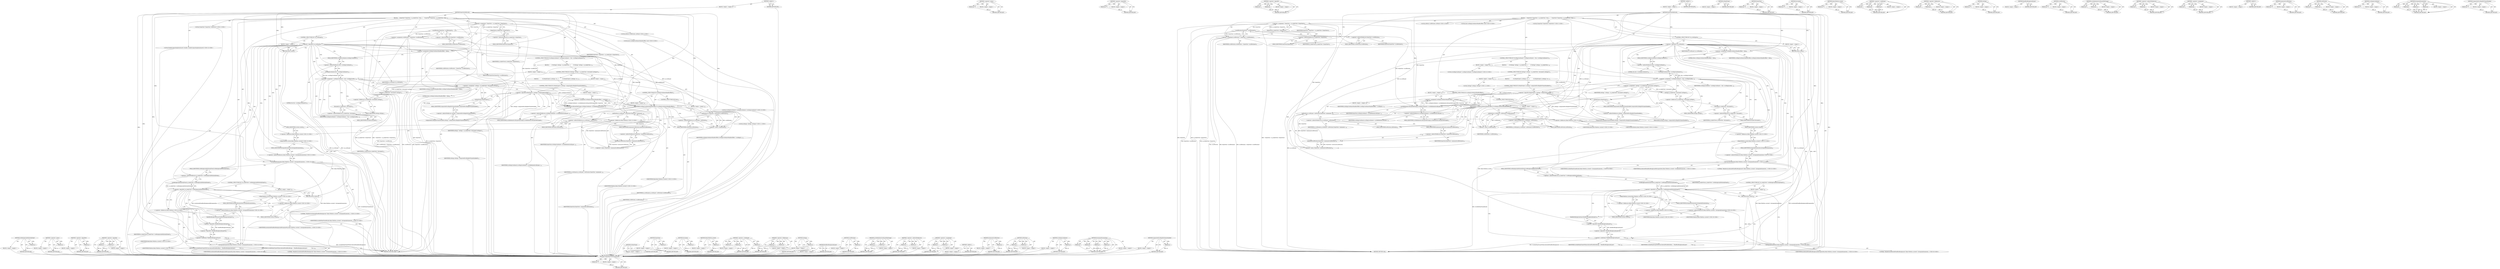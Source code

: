 digraph "compositedScrollingForFramesEnabled" {
vulnerable_237 [label=<(METHOD,rootBackgroundIsEntirelyFixed)>];
vulnerable_238 [label=<(PARAM,p1)>];
vulnerable_239 [label=<(BLOCK,&lt;empty&gt;,&lt;empty&gt;)>];
vulnerable_240 [label=<(METHOD_RETURN,ANY)>];
vulnerable_218 [label=<(METHOD,&lt;operator&gt;.minus)>];
vulnerable_219 [label=<(PARAM,p1)>];
vulnerable_220 [label=<(BLOCK,&lt;empty&gt;,&lt;empty&gt;)>];
vulnerable_221 [label=<(METHOD_RETURN,ANY)>];
vulnerable_175 [label=<(METHOD,&lt;operator&gt;.logicalNot)>];
vulnerable_176 [label=<(PARAM,p1)>];
vulnerable_177 [label=<(BLOCK,&lt;empty&gt;,&lt;empty&gt;)>];
vulnerable_178 [label=<(METHOD_RETURN,ANY)>];
vulnerable_196 [label=<(METHOD,&lt;operator&gt;.logicalOr)>];
vulnerable_197 [label=<(PARAM,p1)>];
vulnerable_198 [label=<(PARAM,p2)>];
vulnerable_199 [label=<(BLOCK,&lt;empty&gt;,&lt;empty&gt;)>];
vulnerable_200 [label=<(METHOD_RETURN,ANY)>];
vulnerable_6 [label=<(METHOD,&lt;global&gt;)<SUB>1</SUB>>];
vulnerable_7 [label=<(BLOCK,&lt;empty&gt;,&lt;empty&gt;)<SUB>1</SUB>>];
vulnerable_8 [label=<(METHOD,frameViewDidScroll)<SUB>1</SUB>>];
vulnerable_9 [label=<(BLOCK,{
    FrameView* frameView = m_renderView-&gt;fram...,{
    FrameView* frameView = m_renderView-&gt;fram...)<SUB>2</SUB>>];
vulnerable_10 [label="<(LOCAL,FrameView* frameView: FrameView*)<SUB>3</SUB>>"];
vulnerable_11 [label=<(&lt;operator&gt;.assignment,* frameView = m_renderView-&gt;frameView())<SUB>3</SUB>>];
vulnerable_12 [label=<(IDENTIFIER,frameView,* frameView = m_renderView-&gt;frameView())<SUB>3</SUB>>];
vulnerable_13 [label=<(frameView,m_renderView-&gt;frameView())<SUB>3</SUB>>];
vulnerable_14 [label=<(&lt;operator&gt;.indirectFieldAccess,m_renderView-&gt;frameView)<SUB>3</SUB>>];
vulnerable_15 [label=<(IDENTIFIER,m_renderView,m_renderView-&gt;frameView())<SUB>3</SUB>>];
vulnerable_16 [label=<(FIELD_IDENTIFIER,frameView,frameView)<SUB>3</SUB>>];
vulnerable_17 [label="<(LOCAL,IntPoint scrollPosition: IntPoint)<SUB>4</SUB>>"];
vulnerable_18 [label=<(&lt;operator&gt;.assignment,scrollPosition = frameView-&gt;scrollPosition())<SUB>4</SUB>>];
vulnerable_19 [label=<(IDENTIFIER,scrollPosition,scrollPosition = frameView-&gt;scrollPosition())<SUB>4</SUB>>];
vulnerable_20 [label=<(scrollPosition,frameView-&gt;scrollPosition())<SUB>4</SUB>>];
vulnerable_21 [label=<(&lt;operator&gt;.indirectFieldAccess,frameView-&gt;scrollPosition)<SUB>4</SUB>>];
vulnerable_22 [label=<(IDENTIFIER,frameView,frameView-&gt;scrollPosition())<SUB>4</SUB>>];
vulnerable_23 [label=<(FIELD_IDENTIFIER,scrollPosition,scrollPosition)<SUB>4</SUB>>];
vulnerable_24 [label=<(CONTROL_STRUCTURE,IF,if (!m_scrollLayer))<SUB>6</SUB>>];
vulnerable_25 [label=<(&lt;operator&gt;.logicalNot,!m_scrollLayer)<SUB>6</SUB>>];
vulnerable_26 [label=<(IDENTIFIER,m_scrollLayer,!m_scrollLayer)<SUB>6</SUB>>];
vulnerable_27 [label=<(BLOCK,&lt;empty&gt;,&lt;empty&gt;)<SUB>7</SUB>>];
vulnerable_28 [label=<(RETURN,return;,return;)<SUB>7</SUB>>];
vulnerable_29 [label="<(LOCAL,bool scrollingCoordinatorHandlesOffset: bool)<SUB>9</SUB>>"];
vulnerable_30 [label=<(&lt;operator&gt;.assignment,scrollingCoordinatorHandlesOffset = false)<SUB>9</SUB>>];
vulnerable_31 [label=<(IDENTIFIER,scrollingCoordinatorHandlesOffset,scrollingCoordinatorHandlesOffset = false)<SUB>9</SUB>>];
vulnerable_32 [label=<(LITERAL,false,scrollingCoordinatorHandlesOffset = false)<SUB>9</SUB>>];
vulnerable_33 [label=<(CONTROL_STRUCTURE,IF,if (ScrollingCoordinator* scrollingCoordinator = this-&gt;scrollingCoordinator()))<SUB>10</SUB>>];
vulnerable_34 [label=<(BLOCK,&lt;empty&gt;,&lt;empty&gt;)<SUB>10</SUB>>];
vulnerable_35 [label="<(LOCAL,ScrollingCoordinator* scrollingCoordinator: ScrollingCoordinator*)<SUB>10</SUB>>"];
vulnerable_36 [label=<(&lt;operator&gt;.assignment,* scrollingCoordinator = this-&gt;scrollingCoordin...)<SUB>10</SUB>>];
vulnerable_37 [label=<(IDENTIFIER,scrollingCoordinator,* scrollingCoordinator = this-&gt;scrollingCoordin...)<SUB>10</SUB>>];
vulnerable_38 [label=<(scrollingCoordinator,this-&gt;scrollingCoordinator())<SUB>10</SUB>>];
vulnerable_39 [label=<(&lt;operator&gt;.indirectFieldAccess,this-&gt;scrollingCoordinator)<SUB>10</SUB>>];
vulnerable_40 [label=<(LITERAL,this,this-&gt;scrollingCoordinator())<SUB>10</SUB>>];
vulnerable_41 [label=<(FIELD_IDENTIFIER,scrollingCoordinator,scrollingCoordinator)<SUB>10</SUB>>];
vulnerable_42 [label=<(BLOCK,{
        if (Settings* settings = m_renderView...,{
        if (Settings* settings = m_renderView...)<SUB>10</SUB>>];
vulnerable_43 [label=<(CONTROL_STRUCTURE,IF,if (Settings* settings = m_renderView-&gt;document().settings()))<SUB>11</SUB>>];
vulnerable_44 [label=<(BLOCK,&lt;empty&gt;,&lt;empty&gt;)<SUB>11</SUB>>];
vulnerable_45 [label="<(LOCAL,Settings* settings: Settings*)<SUB>11</SUB>>"];
vulnerable_46 [label=<(&lt;operator&gt;.assignment,* settings = m_renderView-&gt;document().settings())<SUB>11</SUB>>];
vulnerable_47 [label=<(IDENTIFIER,settings,* settings = m_renderView-&gt;document().settings())<SUB>11</SUB>>];
vulnerable_48 [label=<(settings,m_renderView-&gt;document().settings())<SUB>11</SUB>>];
vulnerable_49 [label=<(&lt;operator&gt;.fieldAccess,m_renderView-&gt;document().settings)<SUB>11</SUB>>];
vulnerable_50 [label=<(document,m_renderView-&gt;document())<SUB>11</SUB>>];
vulnerable_51 [label=<(&lt;operator&gt;.indirectFieldAccess,m_renderView-&gt;document)<SUB>11</SUB>>];
vulnerable_52 [label=<(IDENTIFIER,m_renderView,m_renderView-&gt;document())<SUB>11</SUB>>];
vulnerable_53 [label=<(FIELD_IDENTIFIER,document,document)<SUB>11</SUB>>];
vulnerable_54 [label=<(FIELD_IDENTIFIER,settings,settings)<SUB>11</SUB>>];
vulnerable_55 [label=<(BLOCK,{
            if (isMainFrame() || settings-&gt;co...,{
            if (isMainFrame() || settings-&gt;co...)<SUB>11</SUB>>];
vulnerable_56 [label=<(CONTROL_STRUCTURE,IF,if (isMainFrame() || settings-&gt;compositedScrollingForFramesEnabled()))<SUB>12</SUB>>];
vulnerable_57 [label=<(&lt;operator&gt;.logicalOr,isMainFrame() || settings-&gt;compositedScrollingF...)<SUB>12</SUB>>];
vulnerable_58 [label=<(isMainFrame,isMainFrame())<SUB>12</SUB>>];
vulnerable_59 [label=<(compositedScrollingForFramesEnabled,settings-&gt;compositedScrollingForFramesEnabled())<SUB>12</SUB>>];
vulnerable_60 [label=<(&lt;operator&gt;.indirectFieldAccess,settings-&gt;compositedScrollingForFramesEnabled)<SUB>12</SUB>>];
vulnerable_61 [label=<(IDENTIFIER,settings,settings-&gt;compositedScrollingForFramesEnabled())<SUB>12</SUB>>];
vulnerable_62 [label=<(FIELD_IDENTIFIER,compositedScrollingForFramesEnabled,compositedScrollingForFramesEnabled)<SUB>12</SUB>>];
vulnerable_63 [label=<(BLOCK,&lt;empty&gt;,&lt;empty&gt;)<SUB>13</SUB>>];
vulnerable_64 [label=<(&lt;operator&gt;.assignment,scrollingCoordinatorHandlesOffset = scrollingCo...)<SUB>13</SUB>>];
vulnerable_65 [label=<(IDENTIFIER,scrollingCoordinatorHandlesOffset,scrollingCoordinatorHandlesOffset = scrollingCo...)<SUB>13</SUB>>];
vulnerable_66 [label=<(scrollableAreaScrollLayerDidChange,scrollingCoordinator-&gt;scrollableAreaScrollLayer...)<SUB>13</SUB>>];
vulnerable_67 [label=<(&lt;operator&gt;.indirectFieldAccess,scrollingCoordinator-&gt;scrollableAreaScrollLayer...)<SUB>13</SUB>>];
vulnerable_68 [label=<(IDENTIFIER,scrollingCoordinator,scrollingCoordinator-&gt;scrollableAreaScrollLayer...)<SUB>13</SUB>>];
vulnerable_69 [label=<(FIELD_IDENTIFIER,scrollableAreaScrollLayerDidChange,scrollableAreaScrollLayerDidChange)<SUB>13</SUB>>];
vulnerable_70 [label=<(IDENTIFIER,frameView,scrollingCoordinator-&gt;scrollableAreaScrollLayer...)<SUB>13</SUB>>];
vulnerable_71 [label=<(CONTROL_STRUCTURE,IF,if (scrollingCoordinatorHandlesOffset))<SUB>17</SUB>>];
vulnerable_72 [label=<(IDENTIFIER,scrollingCoordinatorHandlesOffset,if (scrollingCoordinatorHandlesOffset))<SUB>17</SUB>>];
vulnerable_73 [label=<(BLOCK,&lt;empty&gt;,&lt;empty&gt;)<SUB>18</SUB>>];
vulnerable_74 [label=<(setPosition,m_scrollLayer-&gt;setPosition(-frameView-&gt;minimumS...)<SUB>18</SUB>>];
vulnerable_75 [label=<(&lt;operator&gt;.indirectFieldAccess,m_scrollLayer-&gt;setPosition)<SUB>18</SUB>>];
vulnerable_76 [label=<(IDENTIFIER,m_scrollLayer,m_scrollLayer-&gt;setPosition(-frameView-&gt;minimumS...)<SUB>18</SUB>>];
vulnerable_77 [label=<(FIELD_IDENTIFIER,setPosition,setPosition)<SUB>18</SUB>>];
vulnerable_78 [label=<(&lt;operator&gt;.minus,-frameView-&gt;minimumScrollPosition())<SUB>18</SUB>>];
vulnerable_79 [label=<(minimumScrollPosition,frameView-&gt;minimumScrollPosition())<SUB>18</SUB>>];
vulnerable_80 [label=<(&lt;operator&gt;.indirectFieldAccess,frameView-&gt;minimumScrollPosition)<SUB>18</SUB>>];
vulnerable_81 [label=<(IDENTIFIER,frameView,frameView-&gt;minimumScrollPosition())<SUB>18</SUB>>];
vulnerable_82 [label=<(FIELD_IDENTIFIER,minimumScrollPosition,minimumScrollPosition)<SUB>18</SUB>>];
vulnerable_83 [label=<(CONTROL_STRUCTURE,ELSE,else)<SUB>20</SUB>>];
vulnerable_84 [label=<(BLOCK,&lt;empty&gt;,&lt;empty&gt;)<SUB>20</SUB>>];
vulnerable_85 [label=<(setPosition,m_scrollLayer-&gt;setPosition(-scrollPosition))<SUB>20</SUB>>];
vulnerable_86 [label=<(&lt;operator&gt;.indirectFieldAccess,m_scrollLayer-&gt;setPosition)<SUB>20</SUB>>];
vulnerable_87 [label=<(IDENTIFIER,m_scrollLayer,m_scrollLayer-&gt;setPosition(-scrollPosition))<SUB>20</SUB>>];
vulnerable_88 [label=<(FIELD_IDENTIFIER,setPosition,setPosition)<SUB>20</SUB>>];
vulnerable_89 [label=<(&lt;operator&gt;.minus,-scrollPosition)<SUB>20</SUB>>];
vulnerable_90 [label=<(IDENTIFIER,scrollPosition,-scrollPosition)<SUB>20</SUB>>];
vulnerable_91 [label="<(histogramEnumeration,blink::Platform::current()-&gt;histogramEnumeratio...)<SUB>23</SUB>>"];
vulnerable_92 [label="<(&lt;operator&gt;.indirectFieldAccess,blink::Platform::current()-&gt;histogramEnumeration)<SUB>23</SUB>>"];
vulnerable_93 [label="<(blink.Platform.current,blink::Platform::current())<SUB>23</SUB>>"];
vulnerable_94 [label="<(&lt;operator&gt;.fieldAccess,blink::Platform::current)<SUB>23</SUB>>"];
vulnerable_95 [label="<(&lt;operator&gt;.fieldAccess,blink::Platform)<SUB>23</SUB>>"];
vulnerable_96 [label="<(IDENTIFIER,blink,blink::Platform::current())<SUB>23</SUB>>"];
vulnerable_97 [label="<(IDENTIFIER,Platform,blink::Platform::current())<SUB>23</SUB>>"];
vulnerable_98 [label=<(FIELD_IDENTIFIER,current,current)<SUB>23</SUB>>];
vulnerable_99 [label=<(FIELD_IDENTIFIER,histogramEnumeration,histogramEnumeration)<SUB>23</SUB>>];
vulnerable_100 [label="<(LITERAL,&quot;Renderer.AcceleratedFixedRootBackground&quot;,blink::Platform::current()-&gt;histogramEnumeratio...)<SUB>23</SUB>>"];
vulnerable_101 [label="<(IDENTIFIER,ScrolledMainFrameBucket,blink::Platform::current()-&gt;histogramEnumeratio...)<SUB>24</SUB>>"];
vulnerable_102 [label="<(IDENTIFIER,AcceleratedFixedRootBackgroundHistogramMax,blink::Platform::current()-&gt;histogramEnumeratio...)<SUB>25</SUB>>"];
vulnerable_103 [label=<(CONTROL_STRUCTURE,IF,if (!m_renderView-&gt;rootBackgroundIsEntirelyFixed()))<SUB>27</SUB>>];
vulnerable_104 [label=<(&lt;operator&gt;.logicalNot,!m_renderView-&gt;rootBackgroundIsEntirelyFixed())<SUB>27</SUB>>];
vulnerable_105 [label=<(rootBackgroundIsEntirelyFixed,m_renderView-&gt;rootBackgroundIsEntirelyFixed())<SUB>27</SUB>>];
vulnerable_106 [label=<(&lt;operator&gt;.indirectFieldAccess,m_renderView-&gt;rootBackgroundIsEntirelyFixed)<SUB>27</SUB>>];
vulnerable_107 [label=<(IDENTIFIER,m_renderView,m_renderView-&gt;rootBackgroundIsEntirelyFixed())<SUB>27</SUB>>];
vulnerable_108 [label=<(FIELD_IDENTIFIER,rootBackgroundIsEntirelyFixed,rootBackgroundIsEntirelyFixed)<SUB>27</SUB>>];
vulnerable_109 [label=<(BLOCK,&lt;empty&gt;,&lt;empty&gt;)<SUB>28</SUB>>];
vulnerable_110 [label=<(RETURN,return;,return;)<SUB>28</SUB>>];
vulnerable_111 [label="<(histogramEnumeration,blink::Platform::current()-&gt;histogramEnumeratio...)<SUB>30</SUB>>"];
vulnerable_112 [label="<(&lt;operator&gt;.indirectFieldAccess,blink::Platform::current()-&gt;histogramEnumeration)<SUB>30</SUB>>"];
vulnerable_113 [label="<(blink.Platform.current,blink::Platform::current())<SUB>30</SUB>>"];
vulnerable_114 [label="<(&lt;operator&gt;.fieldAccess,blink::Platform::current)<SUB>30</SUB>>"];
vulnerable_115 [label="<(&lt;operator&gt;.fieldAccess,blink::Platform)<SUB>30</SUB>>"];
vulnerable_116 [label="<(IDENTIFIER,blink,blink::Platform::current())<SUB>30</SUB>>"];
vulnerable_117 [label="<(IDENTIFIER,Platform,blink::Platform::current())<SUB>30</SUB>>"];
vulnerable_118 [label=<(FIELD_IDENTIFIER,current,current)<SUB>30</SUB>>];
vulnerable_119 [label=<(FIELD_IDENTIFIER,histogramEnumeration,histogramEnumeration)<SUB>30</SUB>>];
vulnerable_120 [label="<(LITERAL,&quot;Renderer.AcceleratedFixedRootBackground&quot;,blink::Platform::current()-&gt;histogramEnumeratio...)<SUB>30</SUB>>"];
vulnerable_121 [label=<(&lt;operator&gt;.conditional,!!fixedRootBackgroundLayer()
             ? Scr...)<SUB>31</SUB>>];
vulnerable_122 [label=<(&lt;operator&gt;.logicalNot,!!fixedRootBackgroundLayer())<SUB>31</SUB>>];
vulnerable_123 [label=<(&lt;operator&gt;.logicalNot,!fixedRootBackgroundLayer())<SUB>31</SUB>>];
vulnerable_124 [label=<(fixedRootBackgroundLayer,fixedRootBackgroundLayer())<SUB>31</SUB>>];
vulnerable_125 [label=<(IDENTIFIER,ScrolledMainFrameWithAcceleratedFixedRootBackgr...,!!fixedRootBackgroundLayer()
             ? Scr...)<SUB>32</SUB>>];
vulnerable_126 [label=<(IDENTIFIER,ScrolledMainFrameWithUnacceleratedFixedRootBack...,!!fixedRootBackgroundLayer()
             ? Scr...)<SUB>33</SUB>>];
vulnerable_127 [label="<(IDENTIFIER,AcceleratedFixedRootBackgroundHistogramMax,blink::Platform::current()-&gt;histogramEnumeratio...)<SUB>34</SUB>>"];
vulnerable_128 [label=<(METHOD_RETURN,void)<SUB>1</SUB>>];
vulnerable_130 [label=<(METHOD_RETURN,ANY)<SUB>1</SUB>>];
vulnerable_201 [label=<(METHOD,isMainFrame)>];
vulnerable_202 [label=<(BLOCK,&lt;empty&gt;,&lt;empty&gt;)>];
vulnerable_203 [label=<(METHOD_RETURN,ANY)>];
vulnerable_162 [label=<(METHOD,frameView)>];
vulnerable_163 [label=<(PARAM,p1)>];
vulnerable_164 [label=<(BLOCK,&lt;empty&gt;,&lt;empty&gt;)>];
vulnerable_165 [label=<(METHOD_RETURN,ANY)>];
vulnerable_192 [label=<(METHOD,document)>];
vulnerable_193 [label=<(PARAM,p1)>];
vulnerable_194 [label=<(BLOCK,&lt;empty&gt;,&lt;empty&gt;)>];
vulnerable_195 [label=<(METHOD_RETURN,ANY)>];
vulnerable_233 [label=<(METHOD,blink.Platform.current)>];
vulnerable_234 [label=<(PARAM,p1)>];
vulnerable_235 [label=<(BLOCK,&lt;empty&gt;,&lt;empty&gt;)>];
vulnerable_236 [label=<(METHOD_RETURN,ANY)>];
vulnerable_241 [label=<(METHOD,&lt;operator&gt;.conditional)>];
vulnerable_242 [label=<(PARAM,p1)>];
vulnerable_243 [label=<(PARAM,p2)>];
vulnerable_244 [label=<(PARAM,p3)>];
vulnerable_245 [label=<(BLOCK,&lt;empty&gt;,&lt;empty&gt;)>];
vulnerable_246 [label=<(METHOD_RETURN,ANY)>];
vulnerable_187 [label=<(METHOD,&lt;operator&gt;.fieldAccess)>];
vulnerable_188 [label=<(PARAM,p1)>];
vulnerable_189 [label=<(PARAM,p2)>];
vulnerable_190 [label=<(BLOCK,&lt;empty&gt;,&lt;empty&gt;)>];
vulnerable_191 [label=<(METHOD_RETURN,ANY)>];
vulnerable_183 [label=<(METHOD,settings)>];
vulnerable_184 [label=<(PARAM,p1)>];
vulnerable_185 [label=<(BLOCK,&lt;empty&gt;,&lt;empty&gt;)>];
vulnerable_186 [label=<(METHOD_RETURN,ANY)>];
vulnerable_247 [label=<(METHOD,fixedRootBackgroundLayer)>];
vulnerable_248 [label=<(BLOCK,&lt;empty&gt;,&lt;empty&gt;)>];
vulnerable_249 [label=<(METHOD_RETURN,ANY)>];
vulnerable_171 [label=<(METHOD,scrollPosition)>];
vulnerable_172 [label=<(PARAM,p1)>];
vulnerable_173 [label=<(BLOCK,&lt;empty&gt;,&lt;empty&gt;)>];
vulnerable_174 [label=<(METHOD_RETURN,ANY)>];
vulnerable_208 [label=<(METHOD,scrollableAreaScrollLayerDidChange)>];
vulnerable_209 [label=<(PARAM,p1)>];
vulnerable_210 [label=<(PARAM,p2)>];
vulnerable_211 [label=<(BLOCK,&lt;empty&gt;,&lt;empty&gt;)>];
vulnerable_212 [label=<(METHOD_RETURN,ANY)>];
vulnerable_166 [label=<(METHOD,&lt;operator&gt;.indirectFieldAccess)>];
vulnerable_167 [label=<(PARAM,p1)>];
vulnerable_168 [label=<(PARAM,p2)>];
vulnerable_169 [label=<(BLOCK,&lt;empty&gt;,&lt;empty&gt;)>];
vulnerable_170 [label=<(METHOD_RETURN,ANY)>];
vulnerable_157 [label=<(METHOD,&lt;operator&gt;.assignment)>];
vulnerable_158 [label=<(PARAM,p1)>];
vulnerable_159 [label=<(PARAM,p2)>];
vulnerable_160 [label=<(BLOCK,&lt;empty&gt;,&lt;empty&gt;)>];
vulnerable_161 [label=<(METHOD_RETURN,ANY)>];
vulnerable_151 [label=<(METHOD,&lt;global&gt;)<SUB>1</SUB>>];
vulnerable_152 [label=<(BLOCK,&lt;empty&gt;,&lt;empty&gt;)>];
vulnerable_153 [label=<(METHOD_RETURN,ANY)>];
vulnerable_222 [label=<(METHOD,minimumScrollPosition)>];
vulnerable_223 [label=<(PARAM,p1)>];
vulnerable_224 [label=<(BLOCK,&lt;empty&gt;,&lt;empty&gt;)>];
vulnerable_225 [label=<(METHOD_RETURN,ANY)>];
vulnerable_213 [label=<(METHOD,setPosition)>];
vulnerable_214 [label=<(PARAM,p1)>];
vulnerable_215 [label=<(PARAM,p2)>];
vulnerable_216 [label=<(BLOCK,&lt;empty&gt;,&lt;empty&gt;)>];
vulnerable_217 [label=<(METHOD_RETURN,ANY)>];
vulnerable_179 [label=<(METHOD,scrollingCoordinator)>];
vulnerable_180 [label=<(PARAM,p1)>];
vulnerable_181 [label=<(BLOCK,&lt;empty&gt;,&lt;empty&gt;)>];
vulnerable_182 [label=<(METHOD_RETURN,ANY)>];
vulnerable_226 [label=<(METHOD,histogramEnumeration)>];
vulnerable_227 [label=<(PARAM,p1)>];
vulnerable_228 [label=<(PARAM,p2)>];
vulnerable_229 [label=<(PARAM,p3)>];
vulnerable_230 [label=<(PARAM,p4)>];
vulnerable_231 [label=<(BLOCK,&lt;empty&gt;,&lt;empty&gt;)>];
vulnerable_232 [label=<(METHOD_RETURN,ANY)>];
vulnerable_204 [label=<(METHOD,compositedScrollingForFramesEnabled)>];
vulnerable_205 [label=<(PARAM,p1)>];
vulnerable_206 [label=<(BLOCK,&lt;empty&gt;,&lt;empty&gt;)>];
vulnerable_207 [label=<(METHOD_RETURN,ANY)>];
fixed_240 [label=<(METHOD,rootBackgroundIsEntirelyFixed)>];
fixed_241 [label=<(PARAM,p1)>];
fixed_242 [label=<(BLOCK,&lt;empty&gt;,&lt;empty&gt;)>];
fixed_243 [label=<(METHOD_RETURN,ANY)>];
fixed_221 [label=<(METHOD,&lt;operator&gt;.minus)>];
fixed_222 [label=<(PARAM,p1)>];
fixed_223 [label=<(BLOCK,&lt;empty&gt;,&lt;empty&gt;)>];
fixed_224 [label=<(METHOD_RETURN,ANY)>];
fixed_178 [label=<(METHOD,&lt;operator&gt;.logicalNot)>];
fixed_179 [label=<(PARAM,p1)>];
fixed_180 [label=<(BLOCK,&lt;empty&gt;,&lt;empty&gt;)>];
fixed_181 [label=<(METHOD_RETURN,ANY)>];
fixed_199 [label=<(METHOD,&lt;operator&gt;.logicalOr)>];
fixed_200 [label=<(PARAM,p1)>];
fixed_201 [label=<(PARAM,p2)>];
fixed_202 [label=<(BLOCK,&lt;empty&gt;,&lt;empty&gt;)>];
fixed_203 [label=<(METHOD_RETURN,ANY)>];
fixed_6 [label=<(METHOD,&lt;global&gt;)<SUB>1</SUB>>];
fixed_7 [label=<(BLOCK,&lt;empty&gt;,&lt;empty&gt;)<SUB>1</SUB>>];
fixed_8 [label=<(METHOD,frameViewDidScroll)<SUB>1</SUB>>];
fixed_9 [label=<(BLOCK,{
    FrameView* frameView = m_renderView-&gt;fram...,{
    FrameView* frameView = m_renderView-&gt;fram...)<SUB>2</SUB>>];
fixed_10 [label="<(LOCAL,FrameView* frameView: FrameView*)<SUB>3</SUB>>"];
fixed_11 [label=<(&lt;operator&gt;.assignment,* frameView = m_renderView-&gt;frameView())<SUB>3</SUB>>];
fixed_12 [label=<(IDENTIFIER,frameView,* frameView = m_renderView-&gt;frameView())<SUB>3</SUB>>];
fixed_13 [label=<(frameView,m_renderView-&gt;frameView())<SUB>3</SUB>>];
fixed_14 [label=<(&lt;operator&gt;.indirectFieldAccess,m_renderView-&gt;frameView)<SUB>3</SUB>>];
fixed_15 [label=<(IDENTIFIER,m_renderView,m_renderView-&gt;frameView())<SUB>3</SUB>>];
fixed_16 [label=<(FIELD_IDENTIFIER,frameView,frameView)<SUB>3</SUB>>];
fixed_17 [label="<(LOCAL,IntPoint scrollPosition: IntPoint)<SUB>4</SUB>>"];
fixed_18 [label=<(&lt;operator&gt;.assignment,scrollPosition = frameView-&gt;scrollPosition())<SUB>4</SUB>>];
fixed_19 [label=<(IDENTIFIER,scrollPosition,scrollPosition = frameView-&gt;scrollPosition())<SUB>4</SUB>>];
fixed_20 [label=<(scrollPosition,frameView-&gt;scrollPosition())<SUB>4</SUB>>];
fixed_21 [label=<(&lt;operator&gt;.indirectFieldAccess,frameView-&gt;scrollPosition)<SUB>4</SUB>>];
fixed_22 [label=<(IDENTIFIER,frameView,frameView-&gt;scrollPosition())<SUB>4</SUB>>];
fixed_23 [label=<(FIELD_IDENTIFIER,scrollPosition,scrollPosition)<SUB>4</SUB>>];
fixed_24 [label=<(CONTROL_STRUCTURE,IF,if (!m_scrollLayer))<SUB>6</SUB>>];
fixed_25 [label=<(&lt;operator&gt;.logicalNot,!m_scrollLayer)<SUB>6</SUB>>];
fixed_26 [label=<(IDENTIFIER,m_scrollLayer,!m_scrollLayer)<SUB>6</SUB>>];
fixed_27 [label=<(BLOCK,&lt;empty&gt;,&lt;empty&gt;)<SUB>7</SUB>>];
fixed_28 [label=<(RETURN,return;,return;)<SUB>7</SUB>>];
fixed_29 [label="<(LOCAL,bool scrollingCoordinatorHandlesOffset: bool)<SUB>9</SUB>>"];
fixed_30 [label=<(&lt;operator&gt;.assignment,scrollingCoordinatorHandlesOffset = false)<SUB>9</SUB>>];
fixed_31 [label=<(IDENTIFIER,scrollingCoordinatorHandlesOffset,scrollingCoordinatorHandlesOffset = false)<SUB>9</SUB>>];
fixed_32 [label=<(LITERAL,false,scrollingCoordinatorHandlesOffset = false)<SUB>9</SUB>>];
fixed_33 [label=<(CONTROL_STRUCTURE,IF,if (ScrollingCoordinator* scrollingCoordinator = this-&gt;scrollingCoordinator()))<SUB>10</SUB>>];
fixed_34 [label=<(BLOCK,&lt;empty&gt;,&lt;empty&gt;)<SUB>10</SUB>>];
fixed_35 [label="<(LOCAL,ScrollingCoordinator* scrollingCoordinator: ScrollingCoordinator*)<SUB>10</SUB>>"];
fixed_36 [label=<(&lt;operator&gt;.assignment,* scrollingCoordinator = this-&gt;scrollingCoordin...)<SUB>10</SUB>>];
fixed_37 [label=<(IDENTIFIER,scrollingCoordinator,* scrollingCoordinator = this-&gt;scrollingCoordin...)<SUB>10</SUB>>];
fixed_38 [label=<(scrollingCoordinator,this-&gt;scrollingCoordinator())<SUB>10</SUB>>];
fixed_39 [label=<(&lt;operator&gt;.indirectFieldAccess,this-&gt;scrollingCoordinator)<SUB>10</SUB>>];
fixed_40 [label=<(LITERAL,this,this-&gt;scrollingCoordinator())<SUB>10</SUB>>];
fixed_41 [label=<(FIELD_IDENTIFIER,scrollingCoordinator,scrollingCoordinator)<SUB>10</SUB>>];
fixed_42 [label=<(BLOCK,{
        if (Settings* settings = m_renderView...,{
        if (Settings* settings = m_renderView...)<SUB>10</SUB>>];
fixed_43 [label=<(CONTROL_STRUCTURE,IF,if (Settings* settings = m_renderView-&gt;document().settings()))<SUB>11</SUB>>];
fixed_44 [label=<(BLOCK,&lt;empty&gt;,&lt;empty&gt;)<SUB>11</SUB>>];
fixed_45 [label="<(LOCAL,Settings* settings: Settings*)<SUB>11</SUB>>"];
fixed_46 [label=<(&lt;operator&gt;.assignment,* settings = m_renderView-&gt;document().settings())<SUB>11</SUB>>];
fixed_47 [label=<(IDENTIFIER,settings,* settings = m_renderView-&gt;document().settings())<SUB>11</SUB>>];
fixed_48 [label=<(settings,m_renderView-&gt;document().settings())<SUB>11</SUB>>];
fixed_49 [label=<(&lt;operator&gt;.fieldAccess,m_renderView-&gt;document().settings)<SUB>11</SUB>>];
fixed_50 [label=<(document,m_renderView-&gt;document())<SUB>11</SUB>>];
fixed_51 [label=<(&lt;operator&gt;.indirectFieldAccess,m_renderView-&gt;document)<SUB>11</SUB>>];
fixed_52 [label=<(IDENTIFIER,m_renderView,m_renderView-&gt;document())<SUB>11</SUB>>];
fixed_53 [label=<(FIELD_IDENTIFIER,document,document)<SUB>11</SUB>>];
fixed_54 [label=<(FIELD_IDENTIFIER,settings,settings)<SUB>11</SUB>>];
fixed_55 [label=<(BLOCK,{
            if (isMainFrame() || settings-&gt;co...,{
            if (isMainFrame() || settings-&gt;co...)<SUB>11</SUB>>];
fixed_56 [label=<(CONTROL_STRUCTURE,IF,if (isMainFrame() || settings-&gt;compositedScrollingForFramesEnabled()))<SUB>12</SUB>>];
fixed_57 [label=<(&lt;operator&gt;.logicalOr,isMainFrame() || settings-&gt;compositedScrollingF...)<SUB>12</SUB>>];
fixed_58 [label=<(isMainFrame,isMainFrame())<SUB>12</SUB>>];
fixed_59 [label=<(compositedScrollingForFramesEnabled,settings-&gt;compositedScrollingForFramesEnabled())<SUB>12</SUB>>];
fixed_60 [label=<(&lt;operator&gt;.indirectFieldAccess,settings-&gt;compositedScrollingForFramesEnabled)<SUB>12</SUB>>];
fixed_61 [label=<(IDENTIFIER,settings,settings-&gt;compositedScrollingForFramesEnabled())<SUB>12</SUB>>];
fixed_62 [label=<(FIELD_IDENTIFIER,compositedScrollingForFramesEnabled,compositedScrollingForFramesEnabled)<SUB>12</SUB>>];
fixed_63 [label=<(BLOCK,&lt;empty&gt;,&lt;empty&gt;)<SUB>13</SUB>>];
fixed_64 [label=<(&lt;operator&gt;.assignment,scrollingCoordinatorHandlesOffset = scrollingCo...)<SUB>13</SUB>>];
fixed_65 [label=<(IDENTIFIER,scrollingCoordinatorHandlesOffset,scrollingCoordinatorHandlesOffset = scrollingCo...)<SUB>13</SUB>>];
fixed_66 [label=<(scrollableAreaScrollLayerDidChange,scrollingCoordinator-&gt;scrollableAreaScrollLayer...)<SUB>13</SUB>>];
fixed_67 [label=<(&lt;operator&gt;.indirectFieldAccess,scrollingCoordinator-&gt;scrollableAreaScrollLayer...)<SUB>13</SUB>>];
fixed_68 [label=<(IDENTIFIER,scrollingCoordinator,scrollingCoordinator-&gt;scrollableAreaScrollLayer...)<SUB>13</SUB>>];
fixed_69 [label=<(FIELD_IDENTIFIER,scrollableAreaScrollLayerDidChange,scrollableAreaScrollLayerDidChange)<SUB>13</SUB>>];
fixed_70 [label=<(IDENTIFIER,frameView,scrollingCoordinator-&gt;scrollableAreaScrollLayer...)<SUB>13</SUB>>];
fixed_71 [label=<(CONTROL_STRUCTURE,IF,if (scrollingCoordinatorHandlesOffset))<SUB>17</SUB>>];
fixed_72 [label=<(IDENTIFIER,scrollingCoordinatorHandlesOffset,if (scrollingCoordinatorHandlesOffset))<SUB>17</SUB>>];
fixed_73 [label=<(BLOCK,&lt;empty&gt;,&lt;empty&gt;)<SUB>18</SUB>>];
fixed_74 [label=<(setPosition,m_scrollLayer-&gt;setPosition(-frameView-&gt;minimumS...)<SUB>18</SUB>>];
fixed_75 [label=<(&lt;operator&gt;.indirectFieldAccess,m_scrollLayer-&gt;setPosition)<SUB>18</SUB>>];
fixed_76 [label=<(IDENTIFIER,m_scrollLayer,m_scrollLayer-&gt;setPosition(-frameView-&gt;minimumS...)<SUB>18</SUB>>];
fixed_77 [label=<(FIELD_IDENTIFIER,setPosition,setPosition)<SUB>18</SUB>>];
fixed_78 [label=<(&lt;operator&gt;.minus,-frameView-&gt;minimumScrollPosition())<SUB>18</SUB>>];
fixed_79 [label=<(minimumScrollPosition,frameView-&gt;minimumScrollPosition())<SUB>18</SUB>>];
fixed_80 [label=<(&lt;operator&gt;.indirectFieldAccess,frameView-&gt;minimumScrollPosition)<SUB>18</SUB>>];
fixed_81 [label=<(IDENTIFIER,frameView,frameView-&gt;minimumScrollPosition())<SUB>18</SUB>>];
fixed_82 [label=<(FIELD_IDENTIFIER,minimumScrollPosition,minimumScrollPosition)<SUB>18</SUB>>];
fixed_83 [label=<(CONTROL_STRUCTURE,ELSE,else)<SUB>20</SUB>>];
fixed_84 [label=<(BLOCK,&lt;empty&gt;,&lt;empty&gt;)<SUB>20</SUB>>];
fixed_85 [label=<(setPosition,m_scrollLayer-&gt;setPosition(-scrollPosition))<SUB>20</SUB>>];
fixed_86 [label=<(&lt;operator&gt;.indirectFieldAccess,m_scrollLayer-&gt;setPosition)<SUB>20</SUB>>];
fixed_87 [label=<(IDENTIFIER,m_scrollLayer,m_scrollLayer-&gt;setPosition(-scrollPosition))<SUB>20</SUB>>];
fixed_88 [label=<(FIELD_IDENTIFIER,setPosition,setPosition)<SUB>20</SUB>>];
fixed_89 [label=<(&lt;operator&gt;.minus,-scrollPosition)<SUB>20</SUB>>];
fixed_90 [label=<(IDENTIFIER,scrollPosition,-scrollPosition)<SUB>20</SUB>>];
fixed_91 [label="<(histogramEnumeration,blink::Platform::current()-&gt;histogramEnumeratio...)<SUB>23</SUB>>"];
fixed_92 [label="<(&lt;operator&gt;.indirectFieldAccess,blink::Platform::current()-&gt;histogramEnumeration)<SUB>23</SUB>>"];
fixed_93 [label="<(blink.Platform.current,blink::Platform::current())<SUB>23</SUB>>"];
fixed_94 [label="<(&lt;operator&gt;.fieldAccess,blink::Platform::current)<SUB>23</SUB>>"];
fixed_95 [label="<(&lt;operator&gt;.fieldAccess,blink::Platform)<SUB>23</SUB>>"];
fixed_96 [label="<(IDENTIFIER,blink,blink::Platform::current())<SUB>23</SUB>>"];
fixed_97 [label="<(IDENTIFIER,Platform,blink::Platform::current())<SUB>23</SUB>>"];
fixed_98 [label=<(FIELD_IDENTIFIER,current,current)<SUB>23</SUB>>];
fixed_99 [label=<(FIELD_IDENTIFIER,histogramEnumeration,histogramEnumeration)<SUB>23</SUB>>];
fixed_100 [label="<(LITERAL,&quot;Renderer.AcceleratedFixedRootBackground&quot;,blink::Platform::current()-&gt;histogramEnumeratio...)<SUB>23</SUB>>"];
fixed_101 [label="<(IDENTIFIER,ScrolledMainFrameBucket,blink::Platform::current()-&gt;histogramEnumeratio...)<SUB>24</SUB>>"];
fixed_102 [label="<(IDENTIFIER,AcceleratedFixedRootBackgroundHistogramMax,blink::Platform::current()-&gt;histogramEnumeratio...)<SUB>25</SUB>>"];
fixed_103 [label=<(CONTROL_STRUCTURE,IF,if (!m_renderView-&gt;rootBackgroundIsEntirelyFixed()))<SUB>27</SUB>>];
fixed_104 [label=<(&lt;operator&gt;.logicalNot,!m_renderView-&gt;rootBackgroundIsEntirelyFixed())<SUB>27</SUB>>];
fixed_105 [label=<(rootBackgroundIsEntirelyFixed,m_renderView-&gt;rootBackgroundIsEntirelyFixed())<SUB>27</SUB>>];
fixed_106 [label=<(&lt;operator&gt;.indirectFieldAccess,m_renderView-&gt;rootBackgroundIsEntirelyFixed)<SUB>27</SUB>>];
fixed_107 [label=<(IDENTIFIER,m_renderView,m_renderView-&gt;rootBackgroundIsEntirelyFixed())<SUB>27</SUB>>];
fixed_108 [label=<(FIELD_IDENTIFIER,rootBackgroundIsEntirelyFixed,rootBackgroundIsEntirelyFixed)<SUB>27</SUB>>];
fixed_109 [label=<(BLOCK,&lt;empty&gt;,&lt;empty&gt;)<SUB>28</SUB>>];
fixed_110 [label=<(RETURN,return;,return;)<SUB>28</SUB>>];
fixed_111 [label="<(LOCAL,DisableCompositingQueryAsserts disabler: DisableCompositingQueryAsserts)<SUB>32</SUB>>"];
fixed_112 [label="<(histogramEnumeration,blink::Platform::current()-&gt;histogramEnumeratio...)<SUB>34</SUB>>"];
fixed_113 [label="<(&lt;operator&gt;.indirectFieldAccess,blink::Platform::current()-&gt;histogramEnumeration)<SUB>34</SUB>>"];
fixed_114 [label="<(blink.Platform.current,blink::Platform::current())<SUB>34</SUB>>"];
fixed_115 [label="<(&lt;operator&gt;.fieldAccess,blink::Platform::current)<SUB>34</SUB>>"];
fixed_116 [label="<(&lt;operator&gt;.fieldAccess,blink::Platform)<SUB>34</SUB>>"];
fixed_117 [label="<(IDENTIFIER,blink,blink::Platform::current())<SUB>34</SUB>>"];
fixed_118 [label="<(IDENTIFIER,Platform,blink::Platform::current())<SUB>34</SUB>>"];
fixed_119 [label=<(FIELD_IDENTIFIER,current,current)<SUB>34</SUB>>];
fixed_120 [label=<(FIELD_IDENTIFIER,histogramEnumeration,histogramEnumeration)<SUB>34</SUB>>];
fixed_121 [label="<(LITERAL,&quot;Renderer.AcceleratedFixedRootBackground&quot;,blink::Platform::current()-&gt;histogramEnumeratio...)<SUB>34</SUB>>"];
fixed_122 [label=<(&lt;operator&gt;.conditional,!!fixedRootBackgroundLayer()
             ? Scr...)<SUB>35</SUB>>];
fixed_123 [label=<(&lt;operator&gt;.logicalNot,!!fixedRootBackgroundLayer())<SUB>35</SUB>>];
fixed_124 [label=<(&lt;operator&gt;.logicalNot,!fixedRootBackgroundLayer())<SUB>35</SUB>>];
fixed_125 [label=<(fixedRootBackgroundLayer,fixedRootBackgroundLayer())<SUB>35</SUB>>];
fixed_126 [label=<(IDENTIFIER,ScrolledMainFrameWithAcceleratedFixedRootBackgr...,!!fixedRootBackgroundLayer()
             ? Scr...)<SUB>36</SUB>>];
fixed_127 [label=<(IDENTIFIER,ScrolledMainFrameWithUnacceleratedFixedRootBack...,!!fixedRootBackgroundLayer()
             ? Scr...)<SUB>37</SUB>>];
fixed_128 [label="<(IDENTIFIER,AcceleratedFixedRootBackgroundHistogramMax,blink::Platform::current()-&gt;histogramEnumeratio...)<SUB>38</SUB>>"];
fixed_129 [label=<(METHOD_RETURN,void)<SUB>1</SUB>>];
fixed_131 [label=<(METHOD_RETURN,ANY)<SUB>1</SUB>>];
fixed_204 [label=<(METHOD,isMainFrame)>];
fixed_205 [label=<(BLOCK,&lt;empty&gt;,&lt;empty&gt;)>];
fixed_206 [label=<(METHOD_RETURN,ANY)>];
fixed_165 [label=<(METHOD,frameView)>];
fixed_166 [label=<(PARAM,p1)>];
fixed_167 [label=<(BLOCK,&lt;empty&gt;,&lt;empty&gt;)>];
fixed_168 [label=<(METHOD_RETURN,ANY)>];
fixed_195 [label=<(METHOD,document)>];
fixed_196 [label=<(PARAM,p1)>];
fixed_197 [label=<(BLOCK,&lt;empty&gt;,&lt;empty&gt;)>];
fixed_198 [label=<(METHOD_RETURN,ANY)>];
fixed_236 [label=<(METHOD,blink.Platform.current)>];
fixed_237 [label=<(PARAM,p1)>];
fixed_238 [label=<(BLOCK,&lt;empty&gt;,&lt;empty&gt;)>];
fixed_239 [label=<(METHOD_RETURN,ANY)>];
fixed_244 [label=<(METHOD,&lt;operator&gt;.conditional)>];
fixed_245 [label=<(PARAM,p1)>];
fixed_246 [label=<(PARAM,p2)>];
fixed_247 [label=<(PARAM,p3)>];
fixed_248 [label=<(BLOCK,&lt;empty&gt;,&lt;empty&gt;)>];
fixed_249 [label=<(METHOD_RETURN,ANY)>];
fixed_190 [label=<(METHOD,&lt;operator&gt;.fieldAccess)>];
fixed_191 [label=<(PARAM,p1)>];
fixed_192 [label=<(PARAM,p2)>];
fixed_193 [label=<(BLOCK,&lt;empty&gt;,&lt;empty&gt;)>];
fixed_194 [label=<(METHOD_RETURN,ANY)>];
fixed_186 [label=<(METHOD,settings)>];
fixed_187 [label=<(PARAM,p1)>];
fixed_188 [label=<(BLOCK,&lt;empty&gt;,&lt;empty&gt;)>];
fixed_189 [label=<(METHOD_RETURN,ANY)>];
fixed_250 [label=<(METHOD,fixedRootBackgroundLayer)>];
fixed_251 [label=<(BLOCK,&lt;empty&gt;,&lt;empty&gt;)>];
fixed_252 [label=<(METHOD_RETURN,ANY)>];
fixed_174 [label=<(METHOD,scrollPosition)>];
fixed_175 [label=<(PARAM,p1)>];
fixed_176 [label=<(BLOCK,&lt;empty&gt;,&lt;empty&gt;)>];
fixed_177 [label=<(METHOD_RETURN,ANY)>];
fixed_211 [label=<(METHOD,scrollableAreaScrollLayerDidChange)>];
fixed_212 [label=<(PARAM,p1)>];
fixed_213 [label=<(PARAM,p2)>];
fixed_214 [label=<(BLOCK,&lt;empty&gt;,&lt;empty&gt;)>];
fixed_215 [label=<(METHOD_RETURN,ANY)>];
fixed_169 [label=<(METHOD,&lt;operator&gt;.indirectFieldAccess)>];
fixed_170 [label=<(PARAM,p1)>];
fixed_171 [label=<(PARAM,p2)>];
fixed_172 [label=<(BLOCK,&lt;empty&gt;,&lt;empty&gt;)>];
fixed_173 [label=<(METHOD_RETURN,ANY)>];
fixed_160 [label=<(METHOD,&lt;operator&gt;.assignment)>];
fixed_161 [label=<(PARAM,p1)>];
fixed_162 [label=<(PARAM,p2)>];
fixed_163 [label=<(BLOCK,&lt;empty&gt;,&lt;empty&gt;)>];
fixed_164 [label=<(METHOD_RETURN,ANY)>];
fixed_154 [label=<(METHOD,&lt;global&gt;)<SUB>1</SUB>>];
fixed_155 [label=<(BLOCK,&lt;empty&gt;,&lt;empty&gt;)>];
fixed_156 [label=<(METHOD_RETURN,ANY)>];
fixed_225 [label=<(METHOD,minimumScrollPosition)>];
fixed_226 [label=<(PARAM,p1)>];
fixed_227 [label=<(BLOCK,&lt;empty&gt;,&lt;empty&gt;)>];
fixed_228 [label=<(METHOD_RETURN,ANY)>];
fixed_216 [label=<(METHOD,setPosition)>];
fixed_217 [label=<(PARAM,p1)>];
fixed_218 [label=<(PARAM,p2)>];
fixed_219 [label=<(BLOCK,&lt;empty&gt;,&lt;empty&gt;)>];
fixed_220 [label=<(METHOD_RETURN,ANY)>];
fixed_182 [label=<(METHOD,scrollingCoordinator)>];
fixed_183 [label=<(PARAM,p1)>];
fixed_184 [label=<(BLOCK,&lt;empty&gt;,&lt;empty&gt;)>];
fixed_185 [label=<(METHOD_RETURN,ANY)>];
fixed_229 [label=<(METHOD,histogramEnumeration)>];
fixed_230 [label=<(PARAM,p1)>];
fixed_231 [label=<(PARAM,p2)>];
fixed_232 [label=<(PARAM,p3)>];
fixed_233 [label=<(PARAM,p4)>];
fixed_234 [label=<(BLOCK,&lt;empty&gt;,&lt;empty&gt;)>];
fixed_235 [label=<(METHOD_RETURN,ANY)>];
fixed_207 [label=<(METHOD,compositedScrollingForFramesEnabled)>];
fixed_208 [label=<(PARAM,p1)>];
fixed_209 [label=<(BLOCK,&lt;empty&gt;,&lt;empty&gt;)>];
fixed_210 [label=<(METHOD_RETURN,ANY)>];
vulnerable_237 -> vulnerable_238  [key=0, label="AST: "];
vulnerable_237 -> vulnerable_238  [key=1, label="DDG: "];
vulnerable_237 -> vulnerable_239  [key=0, label="AST: "];
vulnerable_237 -> vulnerable_240  [key=0, label="AST: "];
vulnerable_237 -> vulnerable_240  [key=1, label="CFG: "];
vulnerable_238 -> vulnerable_240  [key=0, label="DDG: p1"];
vulnerable_218 -> vulnerable_219  [key=0, label="AST: "];
vulnerable_218 -> vulnerable_219  [key=1, label="DDG: "];
vulnerable_218 -> vulnerable_220  [key=0, label="AST: "];
vulnerable_218 -> vulnerable_221  [key=0, label="AST: "];
vulnerable_218 -> vulnerable_221  [key=1, label="CFG: "];
vulnerable_219 -> vulnerable_221  [key=0, label="DDG: p1"];
vulnerable_175 -> vulnerable_176  [key=0, label="AST: "];
vulnerable_175 -> vulnerable_176  [key=1, label="DDG: "];
vulnerable_175 -> vulnerable_177  [key=0, label="AST: "];
vulnerable_175 -> vulnerable_178  [key=0, label="AST: "];
vulnerable_175 -> vulnerable_178  [key=1, label="CFG: "];
vulnerable_176 -> vulnerable_178  [key=0, label="DDG: p1"];
vulnerable_196 -> vulnerable_197  [key=0, label="AST: "];
vulnerable_196 -> vulnerable_197  [key=1, label="DDG: "];
vulnerable_196 -> vulnerable_199  [key=0, label="AST: "];
vulnerable_196 -> vulnerable_198  [key=0, label="AST: "];
vulnerable_196 -> vulnerable_198  [key=1, label="DDG: "];
vulnerable_196 -> vulnerable_200  [key=0, label="AST: "];
vulnerable_196 -> vulnerable_200  [key=1, label="CFG: "];
vulnerable_197 -> vulnerable_200  [key=0, label="DDG: p1"];
vulnerable_198 -> vulnerable_200  [key=0, label="DDG: p2"];
vulnerable_6 -> vulnerable_7  [key=0, label="AST: "];
vulnerable_6 -> vulnerable_130  [key=0, label="AST: "];
vulnerable_6 -> vulnerable_130  [key=1, label="CFG: "];
vulnerable_7 -> vulnerable_8  [key=0, label="AST: "];
vulnerable_8 -> vulnerable_9  [key=0, label="AST: "];
vulnerable_8 -> vulnerable_128  [key=0, label="AST: "];
vulnerable_8 -> vulnerable_16  [key=0, label="CFG: "];
vulnerable_8 -> vulnerable_30  [key=0, label="DDG: "];
vulnerable_8 -> vulnerable_72  [key=0, label="DDG: "];
vulnerable_8 -> vulnerable_91  [key=0, label="DDG: "];
vulnerable_8 -> vulnerable_111  [key=0, label="DDG: "];
vulnerable_8 -> vulnerable_25  [key=0, label="DDG: "];
vulnerable_8 -> vulnerable_28  [key=0, label="DDG: "];
vulnerable_8 -> vulnerable_110  [key=0, label="DDG: "];
vulnerable_8 -> vulnerable_121  [key=0, label="DDG: "];
vulnerable_8 -> vulnerable_123  [key=0, label="DDG: "];
vulnerable_8 -> vulnerable_89  [key=0, label="DDG: "];
vulnerable_8 -> vulnerable_57  [key=0, label="DDG: "];
vulnerable_8 -> vulnerable_66  [key=0, label="DDG: "];
vulnerable_9 -> vulnerable_10  [key=0, label="AST: "];
vulnerable_9 -> vulnerable_11  [key=0, label="AST: "];
vulnerable_9 -> vulnerable_17  [key=0, label="AST: "];
vulnerable_9 -> vulnerable_18  [key=0, label="AST: "];
vulnerable_9 -> vulnerable_24  [key=0, label="AST: "];
vulnerable_9 -> vulnerable_29  [key=0, label="AST: "];
vulnerable_9 -> vulnerable_30  [key=0, label="AST: "];
vulnerable_9 -> vulnerable_33  [key=0, label="AST: "];
vulnerable_9 -> vulnerable_71  [key=0, label="AST: "];
vulnerable_9 -> vulnerable_91  [key=0, label="AST: "];
vulnerable_9 -> vulnerable_103  [key=0, label="AST: "];
vulnerable_9 -> vulnerable_111  [key=0, label="AST: "];
vulnerable_11 -> vulnerable_12  [key=0, label="AST: "];
vulnerable_11 -> vulnerable_13  [key=0, label="AST: "];
vulnerable_11 -> vulnerable_23  [key=0, label="CFG: "];
vulnerable_11 -> vulnerable_128  [key=0, label="DDG: frameView"];
vulnerable_11 -> vulnerable_128  [key=1, label="DDG: m_renderView-&gt;frameView()"];
vulnerable_11 -> vulnerable_128  [key=2, label="DDG: * frameView = m_renderView-&gt;frameView()"];
vulnerable_11 -> vulnerable_20  [key=0, label="DDG: frameView"];
vulnerable_11 -> vulnerable_79  [key=0, label="DDG: frameView"];
vulnerable_11 -> vulnerable_66  [key=0, label="DDG: frameView"];
vulnerable_13 -> vulnerable_14  [key=0, label="AST: "];
vulnerable_13 -> vulnerable_11  [key=0, label="CFG: "];
vulnerable_13 -> vulnerable_11  [key=1, label="DDG: m_renderView-&gt;frameView"];
vulnerable_13 -> vulnerable_128  [key=0, label="DDG: m_renderView-&gt;frameView"];
vulnerable_14 -> vulnerable_15  [key=0, label="AST: "];
vulnerable_14 -> vulnerable_16  [key=0, label="AST: "];
vulnerable_14 -> vulnerable_13  [key=0, label="CFG: "];
vulnerable_16 -> vulnerable_14  [key=0, label="CFG: "];
vulnerable_18 -> vulnerable_19  [key=0, label="AST: "];
vulnerable_18 -> vulnerable_20  [key=0, label="AST: "];
vulnerable_18 -> vulnerable_25  [key=0, label="CFG: "];
vulnerable_18 -> vulnerable_128  [key=0, label="DDG: scrollPosition"];
vulnerable_18 -> vulnerable_128  [key=1, label="DDG: frameView-&gt;scrollPosition()"];
vulnerable_18 -> vulnerable_128  [key=2, label="DDG: scrollPosition = frameView-&gt;scrollPosition()"];
vulnerable_18 -> vulnerable_89  [key=0, label="DDG: scrollPosition"];
vulnerable_20 -> vulnerable_21  [key=0, label="AST: "];
vulnerable_20 -> vulnerable_18  [key=0, label="CFG: "];
vulnerable_20 -> vulnerable_18  [key=1, label="DDG: frameView-&gt;scrollPosition"];
vulnerable_20 -> vulnerable_128  [key=0, label="DDG: frameView-&gt;scrollPosition"];
vulnerable_20 -> vulnerable_66  [key=0, label="DDG: frameView-&gt;scrollPosition"];
vulnerable_21 -> vulnerable_22  [key=0, label="AST: "];
vulnerable_21 -> vulnerable_23  [key=0, label="AST: "];
vulnerable_21 -> vulnerable_20  [key=0, label="CFG: "];
vulnerable_23 -> vulnerable_21  [key=0, label="CFG: "];
vulnerable_24 -> vulnerable_25  [key=0, label="AST: "];
vulnerable_24 -> vulnerable_27  [key=0, label="AST: "];
vulnerable_25 -> vulnerable_26  [key=0, label="AST: "];
vulnerable_25 -> vulnerable_28  [key=0, label="CFG: "];
vulnerable_25 -> vulnerable_28  [key=1, label="CDG: "];
vulnerable_25 -> vulnerable_30  [key=0, label="CFG: "];
vulnerable_25 -> vulnerable_30  [key=1, label="CDG: "];
vulnerable_25 -> vulnerable_128  [key=0, label="DDG: m_scrollLayer"];
vulnerable_25 -> vulnerable_128  [key=1, label="DDG: !m_scrollLayer"];
vulnerable_25 -> vulnerable_74  [key=0, label="DDG: m_scrollLayer"];
vulnerable_25 -> vulnerable_85  [key=0, label="DDG: m_scrollLayer"];
vulnerable_25 -> vulnerable_94  [key=0, label="CDG: "];
vulnerable_25 -> vulnerable_98  [key=0, label="CDG: "];
vulnerable_25 -> vulnerable_99  [key=0, label="CDG: "];
vulnerable_25 -> vulnerable_38  [key=0, label="CDG: "];
vulnerable_25 -> vulnerable_72  [key=0, label="CDG: "];
vulnerable_25 -> vulnerable_104  [key=0, label="CDG: "];
vulnerable_25 -> vulnerable_95  [key=0, label="CDG: "];
vulnerable_25 -> vulnerable_92  [key=0, label="CDG: "];
vulnerable_25 -> vulnerable_106  [key=0, label="CDG: "];
vulnerable_25 -> vulnerable_91  [key=0, label="CDG: "];
vulnerable_25 -> vulnerable_93  [key=0, label="CDG: "];
vulnerable_25 -> vulnerable_36  [key=0, label="CDG: "];
vulnerable_25 -> vulnerable_105  [key=0, label="CDG: "];
vulnerable_25 -> vulnerable_41  [key=0, label="CDG: "];
vulnerable_25 -> vulnerable_108  [key=0, label="CDG: "];
vulnerable_25 -> vulnerable_39  [key=0, label="CDG: "];
vulnerable_27 -> vulnerable_28  [key=0, label="AST: "];
vulnerable_28 -> vulnerable_128  [key=0, label="CFG: "];
vulnerable_28 -> vulnerable_128  [key=1, label="DDG: &lt;RET&gt;"];
vulnerable_30 -> vulnerable_31  [key=0, label="AST: "];
vulnerable_30 -> vulnerable_32  [key=0, label="AST: "];
vulnerable_30 -> vulnerable_41  [key=0, label="CFG: "];
vulnerable_33 -> vulnerable_34  [key=0, label="AST: "];
vulnerable_33 -> vulnerable_42  [key=0, label="AST: "];
vulnerable_34 -> vulnerable_35  [key=0, label="AST: "];
vulnerable_34 -> vulnerable_36  [key=0, label="AST: "];
vulnerable_36 -> vulnerable_37  [key=0, label="AST: "];
vulnerable_36 -> vulnerable_38  [key=0, label="AST: "];
vulnerable_36 -> vulnerable_72  [key=0, label="CFG: "];
vulnerable_36 -> vulnerable_53  [key=0, label="CFG: "];
vulnerable_36 -> vulnerable_53  [key=1, label="CDG: "];
vulnerable_36 -> vulnerable_66  [key=0, label="DDG: scrollingCoordinator"];
vulnerable_36 -> vulnerable_48  [key=0, label="CDG: "];
vulnerable_36 -> vulnerable_49  [key=0, label="CDG: "];
vulnerable_36 -> vulnerable_51  [key=0, label="CDG: "];
vulnerable_36 -> vulnerable_46  [key=0, label="CDG: "];
vulnerable_36 -> vulnerable_50  [key=0, label="CDG: "];
vulnerable_36 -> vulnerable_54  [key=0, label="CDG: "];
vulnerable_38 -> vulnerable_39  [key=0, label="AST: "];
vulnerable_38 -> vulnerable_36  [key=0, label="CFG: "];
vulnerable_38 -> vulnerable_36  [key=1, label="DDG: this-&gt;scrollingCoordinator"];
vulnerable_39 -> vulnerable_40  [key=0, label="AST: "];
vulnerable_39 -> vulnerable_41  [key=0, label="AST: "];
vulnerable_39 -> vulnerable_38  [key=0, label="CFG: "];
vulnerable_41 -> vulnerable_39  [key=0, label="CFG: "];
vulnerable_42 -> vulnerable_43  [key=0, label="AST: "];
vulnerable_43 -> vulnerable_44  [key=0, label="AST: "];
vulnerable_43 -> vulnerable_55  [key=0, label="AST: "];
vulnerable_44 -> vulnerable_45  [key=0, label="AST: "];
vulnerable_44 -> vulnerable_46  [key=0, label="AST: "];
vulnerable_46 -> vulnerable_47  [key=0, label="AST: "];
vulnerable_46 -> vulnerable_48  [key=0, label="AST: "];
vulnerable_46 -> vulnerable_58  [key=0, label="CFG: "];
vulnerable_46 -> vulnerable_58  [key=1, label="CDG: "];
vulnerable_46 -> vulnerable_72  [key=0, label="CFG: "];
vulnerable_46 -> vulnerable_59  [key=0, label="DDG: settings"];
vulnerable_46 -> vulnerable_57  [key=0, label="CDG: "];
vulnerable_48 -> vulnerable_49  [key=0, label="AST: "];
vulnerable_48 -> vulnerable_46  [key=0, label="CFG: "];
vulnerable_48 -> vulnerable_46  [key=1, label="DDG: m_renderView-&gt;document().settings"];
vulnerable_49 -> vulnerable_50  [key=0, label="AST: "];
vulnerable_49 -> vulnerable_54  [key=0, label="AST: "];
vulnerable_49 -> vulnerable_48  [key=0, label="CFG: "];
vulnerable_50 -> vulnerable_51  [key=0, label="AST: "];
vulnerable_50 -> vulnerable_54  [key=0, label="CFG: "];
vulnerable_51 -> vulnerable_52  [key=0, label="AST: "];
vulnerable_51 -> vulnerable_53  [key=0, label="AST: "];
vulnerable_51 -> vulnerable_50  [key=0, label="CFG: "];
vulnerable_53 -> vulnerable_51  [key=0, label="CFG: "];
vulnerable_54 -> vulnerable_49  [key=0, label="CFG: "];
vulnerable_55 -> vulnerable_56  [key=0, label="AST: "];
vulnerable_56 -> vulnerable_57  [key=0, label="AST: "];
vulnerable_56 -> vulnerable_63  [key=0, label="AST: "];
vulnerable_57 -> vulnerable_58  [key=0, label="AST: "];
vulnerable_57 -> vulnerable_59  [key=0, label="AST: "];
vulnerable_57 -> vulnerable_72  [key=0, label="CFG: "];
vulnerable_57 -> vulnerable_69  [key=0, label="CFG: "];
vulnerable_57 -> vulnerable_69  [key=1, label="CDG: "];
vulnerable_57 -> vulnerable_64  [key=0, label="CDG: "];
vulnerable_57 -> vulnerable_66  [key=0, label="CDG: "];
vulnerable_57 -> vulnerable_67  [key=0, label="CDG: "];
vulnerable_58 -> vulnerable_57  [key=0, label="CFG: "];
vulnerable_58 -> vulnerable_62  [key=0, label="CFG: "];
vulnerable_58 -> vulnerable_62  [key=1, label="CDG: "];
vulnerable_58 -> vulnerable_60  [key=0, label="CDG: "];
vulnerable_58 -> vulnerable_59  [key=0, label="CDG: "];
vulnerable_59 -> vulnerable_60  [key=0, label="AST: "];
vulnerable_59 -> vulnerable_57  [key=0, label="CFG: "];
vulnerable_59 -> vulnerable_57  [key=1, label="DDG: settings-&gt;compositedScrollingForFramesEnabled"];
vulnerable_60 -> vulnerable_61  [key=0, label="AST: "];
vulnerable_60 -> vulnerable_62  [key=0, label="AST: "];
vulnerable_60 -> vulnerable_59  [key=0, label="CFG: "];
vulnerable_62 -> vulnerable_60  [key=0, label="CFG: "];
vulnerable_63 -> vulnerable_64  [key=0, label="AST: "];
vulnerable_64 -> vulnerable_65  [key=0, label="AST: "];
vulnerable_64 -> vulnerable_66  [key=0, label="AST: "];
vulnerable_64 -> vulnerable_72  [key=0, label="CFG: "];
vulnerable_66 -> vulnerable_67  [key=0, label="AST: "];
vulnerable_66 -> vulnerable_70  [key=0, label="AST: "];
vulnerable_66 -> vulnerable_64  [key=0, label="CFG: "];
vulnerable_66 -> vulnerable_64  [key=1, label="DDG: scrollingCoordinator-&gt;scrollableAreaScrollLayerDidChange"];
vulnerable_66 -> vulnerable_64  [key=2, label="DDG: frameView"];
vulnerable_66 -> vulnerable_79  [key=0, label="DDG: frameView"];
vulnerable_67 -> vulnerable_68  [key=0, label="AST: "];
vulnerable_67 -> vulnerable_69  [key=0, label="AST: "];
vulnerable_67 -> vulnerable_66  [key=0, label="CFG: "];
vulnerable_69 -> vulnerable_67  [key=0, label="CFG: "];
vulnerable_71 -> vulnerable_72  [key=0, label="AST: "];
vulnerable_71 -> vulnerable_73  [key=0, label="AST: "];
vulnerable_71 -> vulnerable_83  [key=0, label="AST: "];
vulnerable_72 -> vulnerable_77  [key=0, label="CFG: "];
vulnerable_72 -> vulnerable_77  [key=1, label="CDG: "];
vulnerable_72 -> vulnerable_88  [key=0, label="CFG: "];
vulnerable_72 -> vulnerable_88  [key=1, label="CDG: "];
vulnerable_72 -> vulnerable_89  [key=0, label="CDG: "];
vulnerable_72 -> vulnerable_75  [key=0, label="CDG: "];
vulnerable_72 -> vulnerable_85  [key=0, label="CDG: "];
vulnerable_72 -> vulnerable_74  [key=0, label="CDG: "];
vulnerable_72 -> vulnerable_82  [key=0, label="CDG: "];
vulnerable_72 -> vulnerable_79  [key=0, label="CDG: "];
vulnerable_72 -> vulnerable_80  [key=0, label="CDG: "];
vulnerable_72 -> vulnerable_78  [key=0, label="CDG: "];
vulnerable_72 -> vulnerable_86  [key=0, label="CDG: "];
vulnerable_73 -> vulnerable_74  [key=0, label="AST: "];
vulnerable_74 -> vulnerable_75  [key=0, label="AST: "];
vulnerable_74 -> vulnerable_78  [key=0, label="AST: "];
vulnerable_74 -> vulnerable_95  [key=0, label="CFG: "];
vulnerable_75 -> vulnerable_76  [key=0, label="AST: "];
vulnerable_75 -> vulnerable_77  [key=0, label="AST: "];
vulnerable_75 -> vulnerable_82  [key=0, label="CFG: "];
vulnerable_77 -> vulnerable_75  [key=0, label="CFG: "];
vulnerable_78 -> vulnerable_79  [key=0, label="AST: "];
vulnerable_78 -> vulnerable_74  [key=0, label="CFG: "];
vulnerable_78 -> vulnerable_74  [key=1, label="DDG: frameView-&gt;minimumScrollPosition()"];
vulnerable_79 -> vulnerable_80  [key=0, label="AST: "];
vulnerable_79 -> vulnerable_78  [key=0, label="CFG: "];
vulnerable_79 -> vulnerable_78  [key=1, label="DDG: frameView-&gt;minimumScrollPosition"];
vulnerable_80 -> vulnerable_81  [key=0, label="AST: "];
vulnerable_80 -> vulnerable_82  [key=0, label="AST: "];
vulnerable_80 -> vulnerable_79  [key=0, label="CFG: "];
vulnerable_82 -> vulnerable_80  [key=0, label="CFG: "];
vulnerable_83 -> vulnerable_84  [key=0, label="AST: "];
vulnerable_84 -> vulnerable_85  [key=0, label="AST: "];
vulnerable_85 -> vulnerable_86  [key=0, label="AST: "];
vulnerable_85 -> vulnerable_89  [key=0, label="AST: "];
vulnerable_85 -> vulnerable_95  [key=0, label="CFG: "];
vulnerable_86 -> vulnerable_87  [key=0, label="AST: "];
vulnerable_86 -> vulnerable_88  [key=0, label="AST: "];
vulnerable_86 -> vulnerable_89  [key=0, label="CFG: "];
vulnerable_88 -> vulnerable_86  [key=0, label="CFG: "];
vulnerable_89 -> vulnerable_90  [key=0, label="AST: "];
vulnerable_89 -> vulnerable_85  [key=0, label="CFG: "];
vulnerable_89 -> vulnerable_85  [key=1, label="DDG: scrollPosition"];
vulnerable_91 -> vulnerable_92  [key=0, label="AST: "];
vulnerable_91 -> vulnerable_100  [key=0, label="AST: "];
vulnerable_91 -> vulnerable_101  [key=0, label="AST: "];
vulnerable_91 -> vulnerable_102  [key=0, label="AST: "];
vulnerable_91 -> vulnerable_108  [key=0, label="CFG: "];
vulnerable_91 -> vulnerable_128  [key=0, label="DDG: ScrolledMainFrameBucket"];
vulnerable_91 -> vulnerable_111  [key=0, label="DDG: blink::Platform::current()-&gt;histogramEnumeration"];
vulnerable_91 -> vulnerable_111  [key=1, label="DDG: AcceleratedFixedRootBackgroundHistogramMax"];
vulnerable_92 -> vulnerable_93  [key=0, label="AST: "];
vulnerable_92 -> vulnerable_99  [key=0, label="AST: "];
vulnerable_92 -> vulnerable_91  [key=0, label="CFG: "];
vulnerable_93 -> vulnerable_94  [key=0, label="AST: "];
vulnerable_93 -> vulnerable_99  [key=0, label="CFG: "];
vulnerable_93 -> vulnerable_113  [key=0, label="DDG: blink::Platform::current"];
vulnerable_94 -> vulnerable_95  [key=0, label="AST: "];
vulnerable_94 -> vulnerable_98  [key=0, label="AST: "];
vulnerable_94 -> vulnerable_93  [key=0, label="CFG: "];
vulnerable_95 -> vulnerable_96  [key=0, label="AST: "];
vulnerable_95 -> vulnerable_97  [key=0, label="AST: "];
vulnerable_95 -> vulnerable_98  [key=0, label="CFG: "];
vulnerable_98 -> vulnerable_94  [key=0, label="CFG: "];
vulnerable_99 -> vulnerable_92  [key=0, label="CFG: "];
vulnerable_103 -> vulnerable_104  [key=0, label="AST: "];
vulnerable_103 -> vulnerable_109  [key=0, label="AST: "];
vulnerable_104 -> vulnerable_105  [key=0, label="AST: "];
vulnerable_104 -> vulnerable_110  [key=0, label="CFG: "];
vulnerable_104 -> vulnerable_110  [key=1, label="CDG: "];
vulnerable_104 -> vulnerable_115  [key=0, label="CFG: "];
vulnerable_104 -> vulnerable_115  [key=1, label="CDG: "];
vulnerable_104 -> vulnerable_113  [key=0, label="CDG: "];
vulnerable_104 -> vulnerable_122  [key=0, label="CDG: "];
vulnerable_104 -> vulnerable_114  [key=0, label="CDG: "];
vulnerable_104 -> vulnerable_119  [key=0, label="CDG: "];
vulnerable_104 -> vulnerable_121  [key=0, label="CDG: "];
vulnerable_104 -> vulnerable_123  [key=0, label="CDG: "];
vulnerable_104 -> vulnerable_112  [key=0, label="CDG: "];
vulnerable_104 -> vulnerable_118  [key=0, label="CDG: "];
vulnerable_104 -> vulnerable_124  [key=0, label="CDG: "];
vulnerable_104 -> vulnerable_111  [key=0, label="CDG: "];
vulnerable_105 -> vulnerable_106  [key=0, label="AST: "];
vulnerable_105 -> vulnerable_104  [key=0, label="CFG: "];
vulnerable_105 -> vulnerable_104  [key=1, label="DDG: m_renderView-&gt;rootBackgroundIsEntirelyFixed"];
vulnerable_106 -> vulnerable_107  [key=0, label="AST: "];
vulnerable_106 -> vulnerable_108  [key=0, label="AST: "];
vulnerable_106 -> vulnerable_105  [key=0, label="CFG: "];
vulnerable_108 -> vulnerable_106  [key=0, label="CFG: "];
vulnerable_109 -> vulnerable_110  [key=0, label="AST: "];
vulnerable_110 -> vulnerable_128  [key=0, label="CFG: "];
vulnerable_110 -> vulnerable_128  [key=1, label="DDG: &lt;RET&gt;"];
vulnerable_111 -> vulnerable_112  [key=0, label="AST: "];
vulnerable_111 -> vulnerable_120  [key=0, label="AST: "];
vulnerable_111 -> vulnerable_121  [key=0, label="AST: "];
vulnerable_111 -> vulnerable_127  [key=0, label="AST: "];
vulnerable_111 -> vulnerable_128  [key=0, label="CFG: "];
vulnerable_112 -> vulnerable_113  [key=0, label="AST: "];
vulnerable_112 -> vulnerable_119  [key=0, label="AST: "];
vulnerable_112 -> vulnerable_124  [key=0, label="CFG: "];
vulnerable_113 -> vulnerable_114  [key=0, label="AST: "];
vulnerable_113 -> vulnerable_119  [key=0, label="CFG: "];
vulnerable_114 -> vulnerable_115  [key=0, label="AST: "];
vulnerable_114 -> vulnerable_118  [key=0, label="AST: "];
vulnerable_114 -> vulnerable_113  [key=0, label="CFG: "];
vulnerable_115 -> vulnerable_116  [key=0, label="AST: "];
vulnerable_115 -> vulnerable_117  [key=0, label="AST: "];
vulnerable_115 -> vulnerable_118  [key=0, label="CFG: "];
vulnerable_118 -> vulnerable_114  [key=0, label="CFG: "];
vulnerable_119 -> vulnerable_112  [key=0, label="CFG: "];
vulnerable_121 -> vulnerable_122  [key=0, label="AST: "];
vulnerable_121 -> vulnerable_125  [key=0, label="AST: "];
vulnerable_121 -> vulnerable_126  [key=0, label="AST: "];
vulnerable_121 -> vulnerable_111  [key=0, label="CFG: "];
vulnerable_121 -> vulnerable_128  [key=0, label="DDG: ScrolledMainFrameWithAcceleratedFixedRootBackground"];
vulnerable_122 -> vulnerable_123  [key=0, label="AST: "];
vulnerable_122 -> vulnerable_121  [key=0, label="CFG: "];
vulnerable_123 -> vulnerable_124  [key=0, label="AST: "];
vulnerable_123 -> vulnerable_122  [key=0, label="CFG: "];
vulnerable_123 -> vulnerable_122  [key=1, label="DDG: fixedRootBackgroundLayer()"];
vulnerable_124 -> vulnerable_123  [key=0, label="CFG: "];
vulnerable_201 -> vulnerable_202  [key=0, label="AST: "];
vulnerable_201 -> vulnerable_203  [key=0, label="AST: "];
vulnerable_201 -> vulnerable_203  [key=1, label="CFG: "];
vulnerable_162 -> vulnerable_163  [key=0, label="AST: "];
vulnerable_162 -> vulnerable_163  [key=1, label="DDG: "];
vulnerable_162 -> vulnerable_164  [key=0, label="AST: "];
vulnerable_162 -> vulnerable_165  [key=0, label="AST: "];
vulnerable_162 -> vulnerable_165  [key=1, label="CFG: "];
vulnerable_163 -> vulnerable_165  [key=0, label="DDG: p1"];
vulnerable_192 -> vulnerable_193  [key=0, label="AST: "];
vulnerable_192 -> vulnerable_193  [key=1, label="DDG: "];
vulnerable_192 -> vulnerable_194  [key=0, label="AST: "];
vulnerable_192 -> vulnerable_195  [key=0, label="AST: "];
vulnerable_192 -> vulnerable_195  [key=1, label="CFG: "];
vulnerable_193 -> vulnerable_195  [key=0, label="DDG: p1"];
vulnerable_233 -> vulnerable_234  [key=0, label="AST: "];
vulnerable_233 -> vulnerable_234  [key=1, label="DDG: "];
vulnerable_233 -> vulnerable_235  [key=0, label="AST: "];
vulnerable_233 -> vulnerable_236  [key=0, label="AST: "];
vulnerable_233 -> vulnerable_236  [key=1, label="CFG: "];
vulnerable_234 -> vulnerable_236  [key=0, label="DDG: p1"];
vulnerable_241 -> vulnerable_242  [key=0, label="AST: "];
vulnerable_241 -> vulnerable_242  [key=1, label="DDG: "];
vulnerable_241 -> vulnerable_245  [key=0, label="AST: "];
vulnerable_241 -> vulnerable_243  [key=0, label="AST: "];
vulnerable_241 -> vulnerable_243  [key=1, label="DDG: "];
vulnerable_241 -> vulnerable_246  [key=0, label="AST: "];
vulnerable_241 -> vulnerable_246  [key=1, label="CFG: "];
vulnerable_241 -> vulnerable_244  [key=0, label="AST: "];
vulnerable_241 -> vulnerable_244  [key=1, label="DDG: "];
vulnerable_242 -> vulnerable_246  [key=0, label="DDG: p1"];
vulnerable_243 -> vulnerable_246  [key=0, label="DDG: p2"];
vulnerable_244 -> vulnerable_246  [key=0, label="DDG: p3"];
vulnerable_187 -> vulnerable_188  [key=0, label="AST: "];
vulnerable_187 -> vulnerable_188  [key=1, label="DDG: "];
vulnerable_187 -> vulnerable_190  [key=0, label="AST: "];
vulnerable_187 -> vulnerable_189  [key=0, label="AST: "];
vulnerable_187 -> vulnerable_189  [key=1, label="DDG: "];
vulnerable_187 -> vulnerable_191  [key=0, label="AST: "];
vulnerable_187 -> vulnerable_191  [key=1, label="CFG: "];
vulnerable_188 -> vulnerable_191  [key=0, label="DDG: p1"];
vulnerable_189 -> vulnerable_191  [key=0, label="DDG: p2"];
vulnerable_183 -> vulnerable_184  [key=0, label="AST: "];
vulnerable_183 -> vulnerable_184  [key=1, label="DDG: "];
vulnerable_183 -> vulnerable_185  [key=0, label="AST: "];
vulnerable_183 -> vulnerable_186  [key=0, label="AST: "];
vulnerable_183 -> vulnerable_186  [key=1, label="CFG: "];
vulnerable_184 -> vulnerable_186  [key=0, label="DDG: p1"];
vulnerable_247 -> vulnerable_248  [key=0, label="AST: "];
vulnerable_247 -> vulnerable_249  [key=0, label="AST: "];
vulnerable_247 -> vulnerable_249  [key=1, label="CFG: "];
vulnerable_171 -> vulnerable_172  [key=0, label="AST: "];
vulnerable_171 -> vulnerable_172  [key=1, label="DDG: "];
vulnerable_171 -> vulnerable_173  [key=0, label="AST: "];
vulnerable_171 -> vulnerable_174  [key=0, label="AST: "];
vulnerable_171 -> vulnerable_174  [key=1, label="CFG: "];
vulnerable_172 -> vulnerable_174  [key=0, label="DDG: p1"];
vulnerable_208 -> vulnerable_209  [key=0, label="AST: "];
vulnerable_208 -> vulnerable_209  [key=1, label="DDG: "];
vulnerable_208 -> vulnerable_211  [key=0, label="AST: "];
vulnerable_208 -> vulnerable_210  [key=0, label="AST: "];
vulnerable_208 -> vulnerable_210  [key=1, label="DDG: "];
vulnerable_208 -> vulnerable_212  [key=0, label="AST: "];
vulnerable_208 -> vulnerable_212  [key=1, label="CFG: "];
vulnerable_209 -> vulnerable_212  [key=0, label="DDG: p1"];
vulnerable_210 -> vulnerable_212  [key=0, label="DDG: p2"];
vulnerable_166 -> vulnerable_167  [key=0, label="AST: "];
vulnerable_166 -> vulnerable_167  [key=1, label="DDG: "];
vulnerable_166 -> vulnerable_169  [key=0, label="AST: "];
vulnerable_166 -> vulnerable_168  [key=0, label="AST: "];
vulnerable_166 -> vulnerable_168  [key=1, label="DDG: "];
vulnerable_166 -> vulnerable_170  [key=0, label="AST: "];
vulnerable_166 -> vulnerable_170  [key=1, label="CFG: "];
vulnerable_167 -> vulnerable_170  [key=0, label="DDG: p1"];
vulnerable_168 -> vulnerable_170  [key=0, label="DDG: p2"];
vulnerable_157 -> vulnerable_158  [key=0, label="AST: "];
vulnerable_157 -> vulnerable_158  [key=1, label="DDG: "];
vulnerable_157 -> vulnerable_160  [key=0, label="AST: "];
vulnerable_157 -> vulnerable_159  [key=0, label="AST: "];
vulnerable_157 -> vulnerable_159  [key=1, label="DDG: "];
vulnerable_157 -> vulnerable_161  [key=0, label="AST: "];
vulnerable_157 -> vulnerable_161  [key=1, label="CFG: "];
vulnerable_158 -> vulnerable_161  [key=0, label="DDG: p1"];
vulnerable_159 -> vulnerable_161  [key=0, label="DDG: p2"];
vulnerable_151 -> vulnerable_152  [key=0, label="AST: "];
vulnerable_151 -> vulnerable_153  [key=0, label="AST: "];
vulnerable_151 -> vulnerable_153  [key=1, label="CFG: "];
vulnerable_222 -> vulnerable_223  [key=0, label="AST: "];
vulnerable_222 -> vulnerable_223  [key=1, label="DDG: "];
vulnerable_222 -> vulnerable_224  [key=0, label="AST: "];
vulnerable_222 -> vulnerable_225  [key=0, label="AST: "];
vulnerable_222 -> vulnerable_225  [key=1, label="CFG: "];
vulnerable_223 -> vulnerable_225  [key=0, label="DDG: p1"];
vulnerable_213 -> vulnerable_214  [key=0, label="AST: "];
vulnerable_213 -> vulnerable_214  [key=1, label="DDG: "];
vulnerable_213 -> vulnerable_216  [key=0, label="AST: "];
vulnerable_213 -> vulnerable_215  [key=0, label="AST: "];
vulnerable_213 -> vulnerable_215  [key=1, label="DDG: "];
vulnerable_213 -> vulnerable_217  [key=0, label="AST: "];
vulnerable_213 -> vulnerable_217  [key=1, label="CFG: "];
vulnerable_214 -> vulnerable_217  [key=0, label="DDG: p1"];
vulnerable_215 -> vulnerable_217  [key=0, label="DDG: p2"];
vulnerable_179 -> vulnerable_180  [key=0, label="AST: "];
vulnerable_179 -> vulnerable_180  [key=1, label="DDG: "];
vulnerable_179 -> vulnerable_181  [key=0, label="AST: "];
vulnerable_179 -> vulnerable_182  [key=0, label="AST: "];
vulnerable_179 -> vulnerable_182  [key=1, label="CFG: "];
vulnerable_180 -> vulnerable_182  [key=0, label="DDG: p1"];
vulnerable_226 -> vulnerable_227  [key=0, label="AST: "];
vulnerable_226 -> vulnerable_227  [key=1, label="DDG: "];
vulnerable_226 -> vulnerable_231  [key=0, label="AST: "];
vulnerable_226 -> vulnerable_228  [key=0, label="AST: "];
vulnerable_226 -> vulnerable_228  [key=1, label="DDG: "];
vulnerable_226 -> vulnerable_232  [key=0, label="AST: "];
vulnerable_226 -> vulnerable_232  [key=1, label="CFG: "];
vulnerable_226 -> vulnerable_229  [key=0, label="AST: "];
vulnerable_226 -> vulnerable_229  [key=1, label="DDG: "];
vulnerable_226 -> vulnerable_230  [key=0, label="AST: "];
vulnerable_226 -> vulnerable_230  [key=1, label="DDG: "];
vulnerable_227 -> vulnerable_232  [key=0, label="DDG: p1"];
vulnerable_228 -> vulnerable_232  [key=0, label="DDG: p2"];
vulnerable_229 -> vulnerable_232  [key=0, label="DDG: p3"];
vulnerable_230 -> vulnerable_232  [key=0, label="DDG: p4"];
vulnerable_204 -> vulnerable_205  [key=0, label="AST: "];
vulnerable_204 -> vulnerable_205  [key=1, label="DDG: "];
vulnerable_204 -> vulnerable_206  [key=0, label="AST: "];
vulnerable_204 -> vulnerable_207  [key=0, label="AST: "];
vulnerable_204 -> vulnerable_207  [key=1, label="CFG: "];
vulnerable_205 -> vulnerable_207  [key=0, label="DDG: p1"];
fixed_240 -> fixed_241  [key=0, label="AST: "];
fixed_240 -> fixed_241  [key=1, label="DDG: "];
fixed_240 -> fixed_242  [key=0, label="AST: "];
fixed_240 -> fixed_243  [key=0, label="AST: "];
fixed_240 -> fixed_243  [key=1, label="CFG: "];
fixed_241 -> fixed_243  [key=0, label="DDG: p1"];
fixed_242 -> vulnerable_237  [key=0];
fixed_243 -> vulnerable_237  [key=0];
fixed_221 -> fixed_222  [key=0, label="AST: "];
fixed_221 -> fixed_222  [key=1, label="DDG: "];
fixed_221 -> fixed_223  [key=0, label="AST: "];
fixed_221 -> fixed_224  [key=0, label="AST: "];
fixed_221 -> fixed_224  [key=1, label="CFG: "];
fixed_222 -> fixed_224  [key=0, label="DDG: p1"];
fixed_223 -> vulnerable_237  [key=0];
fixed_224 -> vulnerable_237  [key=0];
fixed_178 -> fixed_179  [key=0, label="AST: "];
fixed_178 -> fixed_179  [key=1, label="DDG: "];
fixed_178 -> fixed_180  [key=0, label="AST: "];
fixed_178 -> fixed_181  [key=0, label="AST: "];
fixed_178 -> fixed_181  [key=1, label="CFG: "];
fixed_179 -> fixed_181  [key=0, label="DDG: p1"];
fixed_180 -> vulnerable_237  [key=0];
fixed_181 -> vulnerable_237  [key=0];
fixed_199 -> fixed_200  [key=0, label="AST: "];
fixed_199 -> fixed_200  [key=1, label="DDG: "];
fixed_199 -> fixed_202  [key=0, label="AST: "];
fixed_199 -> fixed_201  [key=0, label="AST: "];
fixed_199 -> fixed_201  [key=1, label="DDG: "];
fixed_199 -> fixed_203  [key=0, label="AST: "];
fixed_199 -> fixed_203  [key=1, label="CFG: "];
fixed_200 -> fixed_203  [key=0, label="DDG: p1"];
fixed_201 -> fixed_203  [key=0, label="DDG: p2"];
fixed_202 -> vulnerable_237  [key=0];
fixed_203 -> vulnerable_237  [key=0];
fixed_6 -> fixed_7  [key=0, label="AST: "];
fixed_6 -> fixed_131  [key=0, label="AST: "];
fixed_6 -> fixed_131  [key=1, label="CFG: "];
fixed_7 -> fixed_8  [key=0, label="AST: "];
fixed_8 -> fixed_9  [key=0, label="AST: "];
fixed_8 -> fixed_129  [key=0, label="AST: "];
fixed_8 -> fixed_16  [key=0, label="CFG: "];
fixed_8 -> fixed_30  [key=0, label="DDG: "];
fixed_8 -> fixed_72  [key=0, label="DDG: "];
fixed_8 -> fixed_91  [key=0, label="DDG: "];
fixed_8 -> fixed_112  [key=0, label="DDG: "];
fixed_8 -> fixed_25  [key=0, label="DDG: "];
fixed_8 -> fixed_28  [key=0, label="DDG: "];
fixed_8 -> fixed_110  [key=0, label="DDG: "];
fixed_8 -> fixed_122  [key=0, label="DDG: "];
fixed_8 -> fixed_124  [key=0, label="DDG: "];
fixed_8 -> fixed_89  [key=0, label="DDG: "];
fixed_8 -> fixed_57  [key=0, label="DDG: "];
fixed_8 -> fixed_66  [key=0, label="DDG: "];
fixed_9 -> fixed_10  [key=0, label="AST: "];
fixed_9 -> fixed_11  [key=0, label="AST: "];
fixed_9 -> fixed_17  [key=0, label="AST: "];
fixed_9 -> fixed_18  [key=0, label="AST: "];
fixed_9 -> fixed_24  [key=0, label="AST: "];
fixed_9 -> fixed_29  [key=0, label="AST: "];
fixed_9 -> fixed_30  [key=0, label="AST: "];
fixed_9 -> fixed_33  [key=0, label="AST: "];
fixed_9 -> fixed_71  [key=0, label="AST: "];
fixed_9 -> fixed_91  [key=0, label="AST: "];
fixed_9 -> fixed_103  [key=0, label="AST: "];
fixed_9 -> fixed_111  [key=0, label="AST: "];
fixed_9 -> fixed_112  [key=0, label="AST: "];
fixed_10 -> vulnerable_237  [key=0];
fixed_11 -> fixed_12  [key=0, label="AST: "];
fixed_11 -> fixed_13  [key=0, label="AST: "];
fixed_11 -> fixed_23  [key=0, label="CFG: "];
fixed_11 -> fixed_129  [key=0, label="DDG: frameView"];
fixed_11 -> fixed_129  [key=1, label="DDG: m_renderView-&gt;frameView()"];
fixed_11 -> fixed_129  [key=2, label="DDG: * frameView = m_renderView-&gt;frameView()"];
fixed_11 -> fixed_20  [key=0, label="DDG: frameView"];
fixed_11 -> fixed_79  [key=0, label="DDG: frameView"];
fixed_11 -> fixed_66  [key=0, label="DDG: frameView"];
fixed_12 -> vulnerable_237  [key=0];
fixed_13 -> fixed_14  [key=0, label="AST: "];
fixed_13 -> fixed_11  [key=0, label="CFG: "];
fixed_13 -> fixed_11  [key=1, label="DDG: m_renderView-&gt;frameView"];
fixed_13 -> fixed_129  [key=0, label="DDG: m_renderView-&gt;frameView"];
fixed_14 -> fixed_15  [key=0, label="AST: "];
fixed_14 -> fixed_16  [key=0, label="AST: "];
fixed_14 -> fixed_13  [key=0, label="CFG: "];
fixed_15 -> vulnerable_237  [key=0];
fixed_16 -> fixed_14  [key=0, label="CFG: "];
fixed_17 -> vulnerable_237  [key=0];
fixed_18 -> fixed_19  [key=0, label="AST: "];
fixed_18 -> fixed_20  [key=0, label="AST: "];
fixed_18 -> fixed_25  [key=0, label="CFG: "];
fixed_18 -> fixed_129  [key=0, label="DDG: scrollPosition"];
fixed_18 -> fixed_129  [key=1, label="DDG: frameView-&gt;scrollPosition()"];
fixed_18 -> fixed_129  [key=2, label="DDG: scrollPosition = frameView-&gt;scrollPosition()"];
fixed_18 -> fixed_89  [key=0, label="DDG: scrollPosition"];
fixed_19 -> vulnerable_237  [key=0];
fixed_20 -> fixed_21  [key=0, label="AST: "];
fixed_20 -> fixed_18  [key=0, label="CFG: "];
fixed_20 -> fixed_18  [key=1, label="DDG: frameView-&gt;scrollPosition"];
fixed_20 -> fixed_129  [key=0, label="DDG: frameView-&gt;scrollPosition"];
fixed_20 -> fixed_66  [key=0, label="DDG: frameView-&gt;scrollPosition"];
fixed_21 -> fixed_22  [key=0, label="AST: "];
fixed_21 -> fixed_23  [key=0, label="AST: "];
fixed_21 -> fixed_20  [key=0, label="CFG: "];
fixed_22 -> vulnerable_237  [key=0];
fixed_23 -> fixed_21  [key=0, label="CFG: "];
fixed_24 -> fixed_25  [key=0, label="AST: "];
fixed_24 -> fixed_27  [key=0, label="AST: "];
fixed_25 -> fixed_26  [key=0, label="AST: "];
fixed_25 -> fixed_28  [key=0, label="CFG: "];
fixed_25 -> fixed_28  [key=1, label="CDG: "];
fixed_25 -> fixed_30  [key=0, label="CFG: "];
fixed_25 -> fixed_30  [key=1, label="CDG: "];
fixed_25 -> fixed_129  [key=0, label="DDG: m_scrollLayer"];
fixed_25 -> fixed_129  [key=1, label="DDG: !m_scrollLayer"];
fixed_25 -> fixed_74  [key=0, label="DDG: m_scrollLayer"];
fixed_25 -> fixed_85  [key=0, label="DDG: m_scrollLayer"];
fixed_25 -> fixed_94  [key=0, label="CDG: "];
fixed_25 -> fixed_98  [key=0, label="CDG: "];
fixed_25 -> fixed_99  [key=0, label="CDG: "];
fixed_25 -> fixed_38  [key=0, label="CDG: "];
fixed_25 -> fixed_72  [key=0, label="CDG: "];
fixed_25 -> fixed_104  [key=0, label="CDG: "];
fixed_25 -> fixed_95  [key=0, label="CDG: "];
fixed_25 -> fixed_92  [key=0, label="CDG: "];
fixed_25 -> fixed_106  [key=0, label="CDG: "];
fixed_25 -> fixed_91  [key=0, label="CDG: "];
fixed_25 -> fixed_93  [key=0, label="CDG: "];
fixed_25 -> fixed_36  [key=0, label="CDG: "];
fixed_25 -> fixed_105  [key=0, label="CDG: "];
fixed_25 -> fixed_41  [key=0, label="CDG: "];
fixed_25 -> fixed_108  [key=0, label="CDG: "];
fixed_25 -> fixed_39  [key=0, label="CDG: "];
fixed_26 -> vulnerable_237  [key=0];
fixed_27 -> fixed_28  [key=0, label="AST: "];
fixed_28 -> fixed_129  [key=0, label="CFG: "];
fixed_28 -> fixed_129  [key=1, label="DDG: &lt;RET&gt;"];
fixed_29 -> vulnerable_237  [key=0];
fixed_30 -> fixed_31  [key=0, label="AST: "];
fixed_30 -> fixed_32  [key=0, label="AST: "];
fixed_30 -> fixed_41  [key=0, label="CFG: "];
fixed_31 -> vulnerable_237  [key=0];
fixed_32 -> vulnerable_237  [key=0];
fixed_33 -> fixed_34  [key=0, label="AST: "];
fixed_33 -> fixed_42  [key=0, label="AST: "];
fixed_34 -> fixed_35  [key=0, label="AST: "];
fixed_34 -> fixed_36  [key=0, label="AST: "];
fixed_35 -> vulnerable_237  [key=0];
fixed_36 -> fixed_37  [key=0, label="AST: "];
fixed_36 -> fixed_38  [key=0, label="AST: "];
fixed_36 -> fixed_72  [key=0, label="CFG: "];
fixed_36 -> fixed_53  [key=0, label="CFG: "];
fixed_36 -> fixed_53  [key=1, label="CDG: "];
fixed_36 -> fixed_66  [key=0, label="DDG: scrollingCoordinator"];
fixed_36 -> fixed_48  [key=0, label="CDG: "];
fixed_36 -> fixed_49  [key=0, label="CDG: "];
fixed_36 -> fixed_51  [key=0, label="CDG: "];
fixed_36 -> fixed_46  [key=0, label="CDG: "];
fixed_36 -> fixed_50  [key=0, label="CDG: "];
fixed_36 -> fixed_54  [key=0, label="CDG: "];
fixed_37 -> vulnerable_237  [key=0];
fixed_38 -> fixed_39  [key=0, label="AST: "];
fixed_38 -> fixed_36  [key=0, label="CFG: "];
fixed_38 -> fixed_36  [key=1, label="DDG: this-&gt;scrollingCoordinator"];
fixed_39 -> fixed_40  [key=0, label="AST: "];
fixed_39 -> fixed_41  [key=0, label="AST: "];
fixed_39 -> fixed_38  [key=0, label="CFG: "];
fixed_40 -> vulnerable_237  [key=0];
fixed_41 -> fixed_39  [key=0, label="CFG: "];
fixed_42 -> fixed_43  [key=0, label="AST: "];
fixed_43 -> fixed_44  [key=0, label="AST: "];
fixed_43 -> fixed_55  [key=0, label="AST: "];
fixed_44 -> fixed_45  [key=0, label="AST: "];
fixed_44 -> fixed_46  [key=0, label="AST: "];
fixed_45 -> vulnerable_237  [key=0];
fixed_46 -> fixed_47  [key=0, label="AST: "];
fixed_46 -> fixed_48  [key=0, label="AST: "];
fixed_46 -> fixed_58  [key=0, label="CFG: "];
fixed_46 -> fixed_58  [key=1, label="CDG: "];
fixed_46 -> fixed_72  [key=0, label="CFG: "];
fixed_46 -> fixed_59  [key=0, label="DDG: settings"];
fixed_46 -> fixed_57  [key=0, label="CDG: "];
fixed_47 -> vulnerable_237  [key=0];
fixed_48 -> fixed_49  [key=0, label="AST: "];
fixed_48 -> fixed_46  [key=0, label="CFG: "];
fixed_48 -> fixed_46  [key=1, label="DDG: m_renderView-&gt;document().settings"];
fixed_49 -> fixed_50  [key=0, label="AST: "];
fixed_49 -> fixed_54  [key=0, label="AST: "];
fixed_49 -> fixed_48  [key=0, label="CFG: "];
fixed_50 -> fixed_51  [key=0, label="AST: "];
fixed_50 -> fixed_54  [key=0, label="CFG: "];
fixed_51 -> fixed_52  [key=0, label="AST: "];
fixed_51 -> fixed_53  [key=0, label="AST: "];
fixed_51 -> fixed_50  [key=0, label="CFG: "];
fixed_52 -> vulnerable_237  [key=0];
fixed_53 -> fixed_51  [key=0, label="CFG: "];
fixed_54 -> fixed_49  [key=0, label="CFG: "];
fixed_55 -> fixed_56  [key=0, label="AST: "];
fixed_56 -> fixed_57  [key=0, label="AST: "];
fixed_56 -> fixed_63  [key=0, label="AST: "];
fixed_57 -> fixed_58  [key=0, label="AST: "];
fixed_57 -> fixed_59  [key=0, label="AST: "];
fixed_57 -> fixed_72  [key=0, label="CFG: "];
fixed_57 -> fixed_69  [key=0, label="CFG: "];
fixed_57 -> fixed_69  [key=1, label="CDG: "];
fixed_57 -> fixed_64  [key=0, label="CDG: "];
fixed_57 -> fixed_66  [key=0, label="CDG: "];
fixed_57 -> fixed_67  [key=0, label="CDG: "];
fixed_58 -> fixed_57  [key=0, label="CFG: "];
fixed_58 -> fixed_62  [key=0, label="CFG: "];
fixed_58 -> fixed_62  [key=1, label="CDG: "];
fixed_58 -> fixed_60  [key=0, label="CDG: "];
fixed_58 -> fixed_59  [key=0, label="CDG: "];
fixed_59 -> fixed_60  [key=0, label="AST: "];
fixed_59 -> fixed_57  [key=0, label="CFG: "];
fixed_59 -> fixed_57  [key=1, label="DDG: settings-&gt;compositedScrollingForFramesEnabled"];
fixed_60 -> fixed_61  [key=0, label="AST: "];
fixed_60 -> fixed_62  [key=0, label="AST: "];
fixed_60 -> fixed_59  [key=0, label="CFG: "];
fixed_61 -> vulnerable_237  [key=0];
fixed_62 -> fixed_60  [key=0, label="CFG: "];
fixed_63 -> fixed_64  [key=0, label="AST: "];
fixed_64 -> fixed_65  [key=0, label="AST: "];
fixed_64 -> fixed_66  [key=0, label="AST: "];
fixed_64 -> fixed_72  [key=0, label="CFG: "];
fixed_65 -> vulnerable_237  [key=0];
fixed_66 -> fixed_67  [key=0, label="AST: "];
fixed_66 -> fixed_70  [key=0, label="AST: "];
fixed_66 -> fixed_64  [key=0, label="CFG: "];
fixed_66 -> fixed_64  [key=1, label="DDG: scrollingCoordinator-&gt;scrollableAreaScrollLayerDidChange"];
fixed_66 -> fixed_64  [key=2, label="DDG: frameView"];
fixed_66 -> fixed_79  [key=0, label="DDG: frameView"];
fixed_67 -> fixed_68  [key=0, label="AST: "];
fixed_67 -> fixed_69  [key=0, label="AST: "];
fixed_67 -> fixed_66  [key=0, label="CFG: "];
fixed_68 -> vulnerable_237  [key=0];
fixed_69 -> fixed_67  [key=0, label="CFG: "];
fixed_70 -> vulnerable_237  [key=0];
fixed_71 -> fixed_72  [key=0, label="AST: "];
fixed_71 -> fixed_73  [key=0, label="AST: "];
fixed_71 -> fixed_83  [key=0, label="AST: "];
fixed_72 -> fixed_77  [key=0, label="CFG: "];
fixed_72 -> fixed_77  [key=1, label="CDG: "];
fixed_72 -> fixed_88  [key=0, label="CFG: "];
fixed_72 -> fixed_88  [key=1, label="CDG: "];
fixed_72 -> fixed_89  [key=0, label="CDG: "];
fixed_72 -> fixed_75  [key=0, label="CDG: "];
fixed_72 -> fixed_85  [key=0, label="CDG: "];
fixed_72 -> fixed_74  [key=0, label="CDG: "];
fixed_72 -> fixed_82  [key=0, label="CDG: "];
fixed_72 -> fixed_79  [key=0, label="CDG: "];
fixed_72 -> fixed_80  [key=0, label="CDG: "];
fixed_72 -> fixed_78  [key=0, label="CDG: "];
fixed_72 -> fixed_86  [key=0, label="CDG: "];
fixed_73 -> fixed_74  [key=0, label="AST: "];
fixed_74 -> fixed_75  [key=0, label="AST: "];
fixed_74 -> fixed_78  [key=0, label="AST: "];
fixed_74 -> fixed_95  [key=0, label="CFG: "];
fixed_75 -> fixed_76  [key=0, label="AST: "];
fixed_75 -> fixed_77  [key=0, label="AST: "];
fixed_75 -> fixed_82  [key=0, label="CFG: "];
fixed_76 -> vulnerable_237  [key=0];
fixed_77 -> fixed_75  [key=0, label="CFG: "];
fixed_78 -> fixed_79  [key=0, label="AST: "];
fixed_78 -> fixed_74  [key=0, label="CFG: "];
fixed_78 -> fixed_74  [key=1, label="DDG: frameView-&gt;minimumScrollPosition()"];
fixed_79 -> fixed_80  [key=0, label="AST: "];
fixed_79 -> fixed_78  [key=0, label="CFG: "];
fixed_79 -> fixed_78  [key=1, label="DDG: frameView-&gt;minimumScrollPosition"];
fixed_80 -> fixed_81  [key=0, label="AST: "];
fixed_80 -> fixed_82  [key=0, label="AST: "];
fixed_80 -> fixed_79  [key=0, label="CFG: "];
fixed_81 -> vulnerable_237  [key=0];
fixed_82 -> fixed_80  [key=0, label="CFG: "];
fixed_83 -> fixed_84  [key=0, label="AST: "];
fixed_84 -> fixed_85  [key=0, label="AST: "];
fixed_85 -> fixed_86  [key=0, label="AST: "];
fixed_85 -> fixed_89  [key=0, label="AST: "];
fixed_85 -> fixed_95  [key=0, label="CFG: "];
fixed_86 -> fixed_87  [key=0, label="AST: "];
fixed_86 -> fixed_88  [key=0, label="AST: "];
fixed_86 -> fixed_89  [key=0, label="CFG: "];
fixed_87 -> vulnerable_237  [key=0];
fixed_88 -> fixed_86  [key=0, label="CFG: "];
fixed_89 -> fixed_90  [key=0, label="AST: "];
fixed_89 -> fixed_85  [key=0, label="CFG: "];
fixed_89 -> fixed_85  [key=1, label="DDG: scrollPosition"];
fixed_90 -> vulnerable_237  [key=0];
fixed_91 -> fixed_92  [key=0, label="AST: "];
fixed_91 -> fixed_100  [key=0, label="AST: "];
fixed_91 -> fixed_101  [key=0, label="AST: "];
fixed_91 -> fixed_102  [key=0, label="AST: "];
fixed_91 -> fixed_108  [key=0, label="CFG: "];
fixed_91 -> fixed_129  [key=0, label="DDG: ScrolledMainFrameBucket"];
fixed_91 -> fixed_112  [key=0, label="DDG: blink::Platform::current()-&gt;histogramEnumeration"];
fixed_91 -> fixed_112  [key=1, label="DDG: AcceleratedFixedRootBackgroundHistogramMax"];
fixed_92 -> fixed_93  [key=0, label="AST: "];
fixed_92 -> fixed_99  [key=0, label="AST: "];
fixed_92 -> fixed_91  [key=0, label="CFG: "];
fixed_93 -> fixed_94  [key=0, label="AST: "];
fixed_93 -> fixed_99  [key=0, label="CFG: "];
fixed_93 -> fixed_114  [key=0, label="DDG: blink::Platform::current"];
fixed_94 -> fixed_95  [key=0, label="AST: "];
fixed_94 -> fixed_98  [key=0, label="AST: "];
fixed_94 -> fixed_93  [key=0, label="CFG: "];
fixed_95 -> fixed_96  [key=0, label="AST: "];
fixed_95 -> fixed_97  [key=0, label="AST: "];
fixed_95 -> fixed_98  [key=0, label="CFG: "];
fixed_96 -> vulnerable_237  [key=0];
fixed_97 -> vulnerable_237  [key=0];
fixed_98 -> fixed_94  [key=0, label="CFG: "];
fixed_99 -> fixed_92  [key=0, label="CFG: "];
fixed_100 -> vulnerable_237  [key=0];
fixed_101 -> vulnerable_237  [key=0];
fixed_102 -> vulnerable_237  [key=0];
fixed_103 -> fixed_104  [key=0, label="AST: "];
fixed_103 -> fixed_109  [key=0, label="AST: "];
fixed_104 -> fixed_105  [key=0, label="AST: "];
fixed_104 -> fixed_110  [key=0, label="CFG: "];
fixed_104 -> fixed_110  [key=1, label="CDG: "];
fixed_104 -> fixed_116  [key=0, label="CFG: "];
fixed_104 -> fixed_116  [key=1, label="CDG: "];
fixed_104 -> fixed_115  [key=0, label="CDG: "];
fixed_104 -> fixed_120  [key=0, label="CDG: "];
fixed_104 -> fixed_113  [key=0, label="CDG: "];
fixed_104 -> fixed_122  [key=0, label="CDG: "];
fixed_104 -> fixed_114  [key=0, label="CDG: "];
fixed_104 -> fixed_119  [key=0, label="CDG: "];
fixed_104 -> fixed_123  [key=0, label="CDG: "];
fixed_104 -> fixed_112  [key=0, label="CDG: "];
fixed_104 -> fixed_124  [key=0, label="CDG: "];
fixed_104 -> fixed_125  [key=0, label="CDG: "];
fixed_105 -> fixed_106  [key=0, label="AST: "];
fixed_105 -> fixed_104  [key=0, label="CFG: "];
fixed_105 -> fixed_104  [key=1, label="DDG: m_renderView-&gt;rootBackgroundIsEntirelyFixed"];
fixed_106 -> fixed_107  [key=0, label="AST: "];
fixed_106 -> fixed_108  [key=0, label="AST: "];
fixed_106 -> fixed_105  [key=0, label="CFG: "];
fixed_107 -> vulnerable_237  [key=0];
fixed_108 -> fixed_106  [key=0, label="CFG: "];
fixed_109 -> fixed_110  [key=0, label="AST: "];
fixed_110 -> fixed_129  [key=0, label="CFG: "];
fixed_110 -> fixed_129  [key=1, label="DDG: &lt;RET&gt;"];
fixed_111 -> vulnerable_237  [key=0];
fixed_112 -> fixed_113  [key=0, label="AST: "];
fixed_112 -> fixed_121  [key=0, label="AST: "];
fixed_112 -> fixed_122  [key=0, label="AST: "];
fixed_112 -> fixed_128  [key=0, label="AST: "];
fixed_112 -> fixed_129  [key=0, label="CFG: "];
fixed_113 -> fixed_114  [key=0, label="AST: "];
fixed_113 -> fixed_120  [key=0, label="AST: "];
fixed_113 -> fixed_125  [key=0, label="CFG: "];
fixed_114 -> fixed_115  [key=0, label="AST: "];
fixed_114 -> fixed_120  [key=0, label="CFG: "];
fixed_115 -> fixed_116  [key=0, label="AST: "];
fixed_115 -> fixed_119  [key=0, label="AST: "];
fixed_115 -> fixed_114  [key=0, label="CFG: "];
fixed_116 -> fixed_117  [key=0, label="AST: "];
fixed_116 -> fixed_118  [key=0, label="AST: "];
fixed_116 -> fixed_119  [key=0, label="CFG: "];
fixed_117 -> vulnerable_237  [key=0];
fixed_118 -> vulnerable_237  [key=0];
fixed_119 -> fixed_115  [key=0, label="CFG: "];
fixed_120 -> fixed_113  [key=0, label="CFG: "];
fixed_121 -> vulnerable_237  [key=0];
fixed_122 -> fixed_123  [key=0, label="AST: "];
fixed_122 -> fixed_126  [key=0, label="AST: "];
fixed_122 -> fixed_127  [key=0, label="AST: "];
fixed_122 -> fixed_112  [key=0, label="CFG: "];
fixed_122 -> fixed_129  [key=0, label="DDG: ScrolledMainFrameWithAcceleratedFixedRootBackground"];
fixed_123 -> fixed_124  [key=0, label="AST: "];
fixed_123 -> fixed_122  [key=0, label="CFG: "];
fixed_124 -> fixed_125  [key=0, label="AST: "];
fixed_124 -> fixed_123  [key=0, label="CFG: "];
fixed_124 -> fixed_123  [key=1, label="DDG: fixedRootBackgroundLayer()"];
fixed_125 -> fixed_124  [key=0, label="CFG: "];
fixed_126 -> vulnerable_237  [key=0];
fixed_127 -> vulnerable_237  [key=0];
fixed_128 -> vulnerable_237  [key=0];
fixed_129 -> vulnerable_237  [key=0];
fixed_131 -> vulnerable_237  [key=0];
fixed_204 -> fixed_205  [key=0, label="AST: "];
fixed_204 -> fixed_206  [key=0, label="AST: "];
fixed_204 -> fixed_206  [key=1, label="CFG: "];
fixed_205 -> vulnerable_237  [key=0];
fixed_206 -> vulnerable_237  [key=0];
fixed_165 -> fixed_166  [key=0, label="AST: "];
fixed_165 -> fixed_166  [key=1, label="DDG: "];
fixed_165 -> fixed_167  [key=0, label="AST: "];
fixed_165 -> fixed_168  [key=0, label="AST: "];
fixed_165 -> fixed_168  [key=1, label="CFG: "];
fixed_166 -> fixed_168  [key=0, label="DDG: p1"];
fixed_167 -> vulnerable_237  [key=0];
fixed_168 -> vulnerable_237  [key=0];
fixed_195 -> fixed_196  [key=0, label="AST: "];
fixed_195 -> fixed_196  [key=1, label="DDG: "];
fixed_195 -> fixed_197  [key=0, label="AST: "];
fixed_195 -> fixed_198  [key=0, label="AST: "];
fixed_195 -> fixed_198  [key=1, label="CFG: "];
fixed_196 -> fixed_198  [key=0, label="DDG: p1"];
fixed_197 -> vulnerable_237  [key=0];
fixed_198 -> vulnerable_237  [key=0];
fixed_236 -> fixed_237  [key=0, label="AST: "];
fixed_236 -> fixed_237  [key=1, label="DDG: "];
fixed_236 -> fixed_238  [key=0, label="AST: "];
fixed_236 -> fixed_239  [key=0, label="AST: "];
fixed_236 -> fixed_239  [key=1, label="CFG: "];
fixed_237 -> fixed_239  [key=0, label="DDG: p1"];
fixed_238 -> vulnerable_237  [key=0];
fixed_239 -> vulnerable_237  [key=0];
fixed_244 -> fixed_245  [key=0, label="AST: "];
fixed_244 -> fixed_245  [key=1, label="DDG: "];
fixed_244 -> fixed_248  [key=0, label="AST: "];
fixed_244 -> fixed_246  [key=0, label="AST: "];
fixed_244 -> fixed_246  [key=1, label="DDG: "];
fixed_244 -> fixed_249  [key=0, label="AST: "];
fixed_244 -> fixed_249  [key=1, label="CFG: "];
fixed_244 -> fixed_247  [key=0, label="AST: "];
fixed_244 -> fixed_247  [key=1, label="DDG: "];
fixed_245 -> fixed_249  [key=0, label="DDG: p1"];
fixed_246 -> fixed_249  [key=0, label="DDG: p2"];
fixed_247 -> fixed_249  [key=0, label="DDG: p3"];
fixed_248 -> vulnerable_237  [key=0];
fixed_249 -> vulnerable_237  [key=0];
fixed_190 -> fixed_191  [key=0, label="AST: "];
fixed_190 -> fixed_191  [key=1, label="DDG: "];
fixed_190 -> fixed_193  [key=0, label="AST: "];
fixed_190 -> fixed_192  [key=0, label="AST: "];
fixed_190 -> fixed_192  [key=1, label="DDG: "];
fixed_190 -> fixed_194  [key=0, label="AST: "];
fixed_190 -> fixed_194  [key=1, label="CFG: "];
fixed_191 -> fixed_194  [key=0, label="DDG: p1"];
fixed_192 -> fixed_194  [key=0, label="DDG: p2"];
fixed_193 -> vulnerable_237  [key=0];
fixed_194 -> vulnerable_237  [key=0];
fixed_186 -> fixed_187  [key=0, label="AST: "];
fixed_186 -> fixed_187  [key=1, label="DDG: "];
fixed_186 -> fixed_188  [key=0, label="AST: "];
fixed_186 -> fixed_189  [key=0, label="AST: "];
fixed_186 -> fixed_189  [key=1, label="CFG: "];
fixed_187 -> fixed_189  [key=0, label="DDG: p1"];
fixed_188 -> vulnerable_237  [key=0];
fixed_189 -> vulnerable_237  [key=0];
fixed_250 -> fixed_251  [key=0, label="AST: "];
fixed_250 -> fixed_252  [key=0, label="AST: "];
fixed_250 -> fixed_252  [key=1, label="CFG: "];
fixed_251 -> vulnerable_237  [key=0];
fixed_252 -> vulnerable_237  [key=0];
fixed_174 -> fixed_175  [key=0, label="AST: "];
fixed_174 -> fixed_175  [key=1, label="DDG: "];
fixed_174 -> fixed_176  [key=0, label="AST: "];
fixed_174 -> fixed_177  [key=0, label="AST: "];
fixed_174 -> fixed_177  [key=1, label="CFG: "];
fixed_175 -> fixed_177  [key=0, label="DDG: p1"];
fixed_176 -> vulnerable_237  [key=0];
fixed_177 -> vulnerable_237  [key=0];
fixed_211 -> fixed_212  [key=0, label="AST: "];
fixed_211 -> fixed_212  [key=1, label="DDG: "];
fixed_211 -> fixed_214  [key=0, label="AST: "];
fixed_211 -> fixed_213  [key=0, label="AST: "];
fixed_211 -> fixed_213  [key=1, label="DDG: "];
fixed_211 -> fixed_215  [key=0, label="AST: "];
fixed_211 -> fixed_215  [key=1, label="CFG: "];
fixed_212 -> fixed_215  [key=0, label="DDG: p1"];
fixed_213 -> fixed_215  [key=0, label="DDG: p2"];
fixed_214 -> vulnerable_237  [key=0];
fixed_215 -> vulnerable_237  [key=0];
fixed_169 -> fixed_170  [key=0, label="AST: "];
fixed_169 -> fixed_170  [key=1, label="DDG: "];
fixed_169 -> fixed_172  [key=0, label="AST: "];
fixed_169 -> fixed_171  [key=0, label="AST: "];
fixed_169 -> fixed_171  [key=1, label="DDG: "];
fixed_169 -> fixed_173  [key=0, label="AST: "];
fixed_169 -> fixed_173  [key=1, label="CFG: "];
fixed_170 -> fixed_173  [key=0, label="DDG: p1"];
fixed_171 -> fixed_173  [key=0, label="DDG: p2"];
fixed_172 -> vulnerable_237  [key=0];
fixed_173 -> vulnerable_237  [key=0];
fixed_160 -> fixed_161  [key=0, label="AST: "];
fixed_160 -> fixed_161  [key=1, label="DDG: "];
fixed_160 -> fixed_163  [key=0, label="AST: "];
fixed_160 -> fixed_162  [key=0, label="AST: "];
fixed_160 -> fixed_162  [key=1, label="DDG: "];
fixed_160 -> fixed_164  [key=0, label="AST: "];
fixed_160 -> fixed_164  [key=1, label="CFG: "];
fixed_161 -> fixed_164  [key=0, label="DDG: p1"];
fixed_162 -> fixed_164  [key=0, label="DDG: p2"];
fixed_163 -> vulnerable_237  [key=0];
fixed_164 -> vulnerable_237  [key=0];
fixed_154 -> fixed_155  [key=0, label="AST: "];
fixed_154 -> fixed_156  [key=0, label="AST: "];
fixed_154 -> fixed_156  [key=1, label="CFG: "];
fixed_155 -> vulnerable_237  [key=0];
fixed_156 -> vulnerable_237  [key=0];
fixed_225 -> fixed_226  [key=0, label="AST: "];
fixed_225 -> fixed_226  [key=1, label="DDG: "];
fixed_225 -> fixed_227  [key=0, label="AST: "];
fixed_225 -> fixed_228  [key=0, label="AST: "];
fixed_225 -> fixed_228  [key=1, label="CFG: "];
fixed_226 -> fixed_228  [key=0, label="DDG: p1"];
fixed_227 -> vulnerable_237  [key=0];
fixed_228 -> vulnerable_237  [key=0];
fixed_216 -> fixed_217  [key=0, label="AST: "];
fixed_216 -> fixed_217  [key=1, label="DDG: "];
fixed_216 -> fixed_219  [key=0, label="AST: "];
fixed_216 -> fixed_218  [key=0, label="AST: "];
fixed_216 -> fixed_218  [key=1, label="DDG: "];
fixed_216 -> fixed_220  [key=0, label="AST: "];
fixed_216 -> fixed_220  [key=1, label="CFG: "];
fixed_217 -> fixed_220  [key=0, label="DDG: p1"];
fixed_218 -> fixed_220  [key=0, label="DDG: p2"];
fixed_219 -> vulnerable_237  [key=0];
fixed_220 -> vulnerable_237  [key=0];
fixed_182 -> fixed_183  [key=0, label="AST: "];
fixed_182 -> fixed_183  [key=1, label="DDG: "];
fixed_182 -> fixed_184  [key=0, label="AST: "];
fixed_182 -> fixed_185  [key=0, label="AST: "];
fixed_182 -> fixed_185  [key=1, label="CFG: "];
fixed_183 -> fixed_185  [key=0, label="DDG: p1"];
fixed_184 -> vulnerable_237  [key=0];
fixed_185 -> vulnerable_237  [key=0];
fixed_229 -> fixed_230  [key=0, label="AST: "];
fixed_229 -> fixed_230  [key=1, label="DDG: "];
fixed_229 -> fixed_234  [key=0, label="AST: "];
fixed_229 -> fixed_231  [key=0, label="AST: "];
fixed_229 -> fixed_231  [key=1, label="DDG: "];
fixed_229 -> fixed_235  [key=0, label="AST: "];
fixed_229 -> fixed_235  [key=1, label="CFG: "];
fixed_229 -> fixed_232  [key=0, label="AST: "];
fixed_229 -> fixed_232  [key=1, label="DDG: "];
fixed_229 -> fixed_233  [key=0, label="AST: "];
fixed_229 -> fixed_233  [key=1, label="DDG: "];
fixed_230 -> fixed_235  [key=0, label="DDG: p1"];
fixed_231 -> fixed_235  [key=0, label="DDG: p2"];
fixed_232 -> fixed_235  [key=0, label="DDG: p3"];
fixed_233 -> fixed_235  [key=0, label="DDG: p4"];
fixed_234 -> vulnerable_237  [key=0];
fixed_235 -> vulnerable_237  [key=0];
fixed_207 -> fixed_208  [key=0, label="AST: "];
fixed_207 -> fixed_208  [key=1, label="DDG: "];
fixed_207 -> fixed_209  [key=0, label="AST: "];
fixed_207 -> fixed_210  [key=0, label="AST: "];
fixed_207 -> fixed_210  [key=1, label="CFG: "];
fixed_208 -> fixed_210  [key=0, label="DDG: p1"];
fixed_209 -> vulnerable_237  [key=0];
fixed_210 -> vulnerable_237  [key=0];
}
